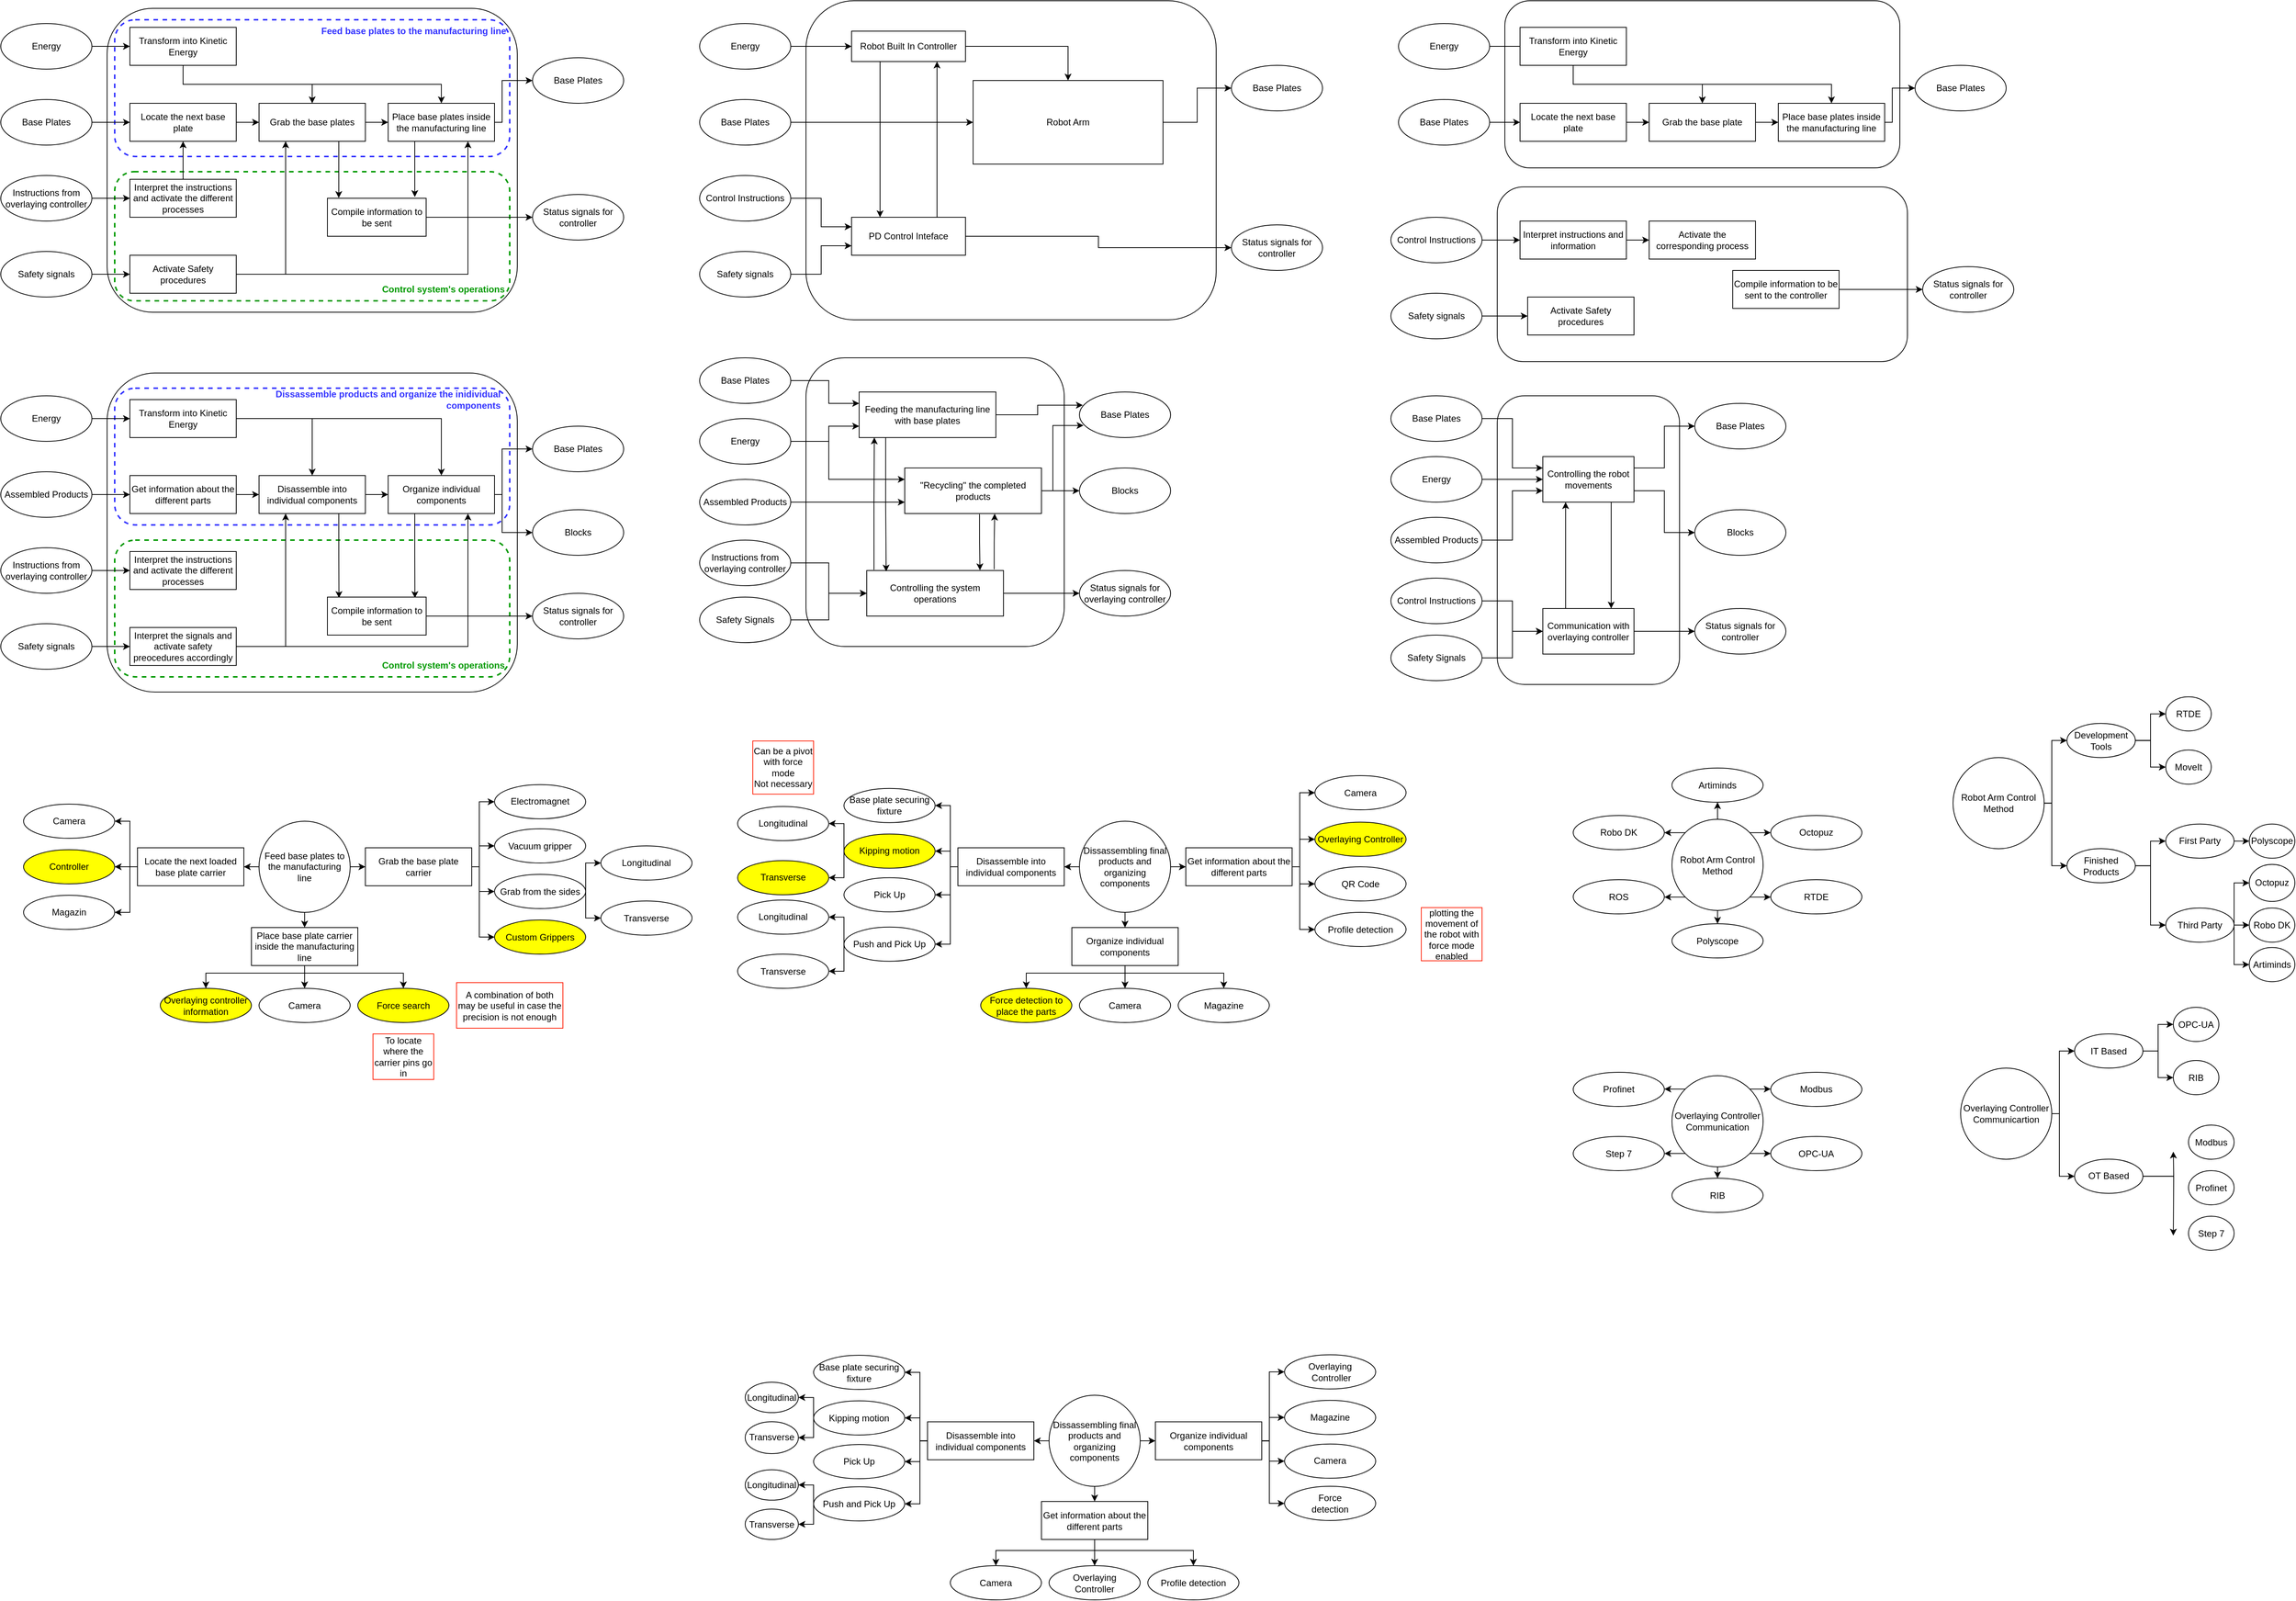 <mxfile version="20.6.2" type="github">
  <diagram id="42cKhq52vNJZRKFAm1b_" name="Seite-1">
    <mxGraphModel dx="1989" dy="916" grid="1" gridSize="10" guides="1" tooltips="1" connect="1" arrows="1" fold="1" page="1" pageScale="1" pageWidth="3300" pageHeight="4681" math="0" shadow="0">
      <root>
        <mxCell id="0" />
        <mxCell id="1" parent="0" />
        <mxCell id="i0lhiT4KbpCjelZSpUZJ-27" value="" style="rounded=1;whiteSpace=wrap;html=1;fillColor=none;" parent="1" vertex="1">
          <mxGeometry x="2030" y="560" width="240" height="380" as="geometry" />
        </mxCell>
        <mxCell id="uiPFYnpJoN78IRm5a176-57" value="" style="rounded=1;whiteSpace=wrap;html=1;fillColor=none;" parent="1" vertex="1">
          <mxGeometry x="200" y="530" width="540" height="420" as="geometry" />
        </mxCell>
        <mxCell id="n7UCwueKNoSF1t-_QFoz-107" value="" style="rounded=1;whiteSpace=wrap;html=1;fillColor=none;dashed=1;strokeWidth=2;strokeColor=#009900;" parent="1" vertex="1">
          <mxGeometry x="210" y="750" width="520" height="180" as="geometry" />
        </mxCell>
        <mxCell id="n7UCwueKNoSF1t-_QFoz-106" value="" style="rounded=1;whiteSpace=wrap;html=1;fillColor=none;dashed=1;strokeWidth=2;strokeColor=#3333FF;" parent="1" vertex="1">
          <mxGeometry x="210" y="550" width="520" height="180" as="geometry" />
        </mxCell>
        <mxCell id="n7UCwueKNoSF1t-_QFoz-103" value="" style="rounded=1;whiteSpace=wrap;html=1;fillColor=none;dashed=1;strokeWidth=2;strokeColor=#009900;" parent="1" vertex="1">
          <mxGeometry x="210" y="265" width="520" height="170" as="geometry" />
        </mxCell>
        <mxCell id="uiPFYnpJoN78IRm5a176-1" value="" style="rounded=1;whiteSpace=wrap;html=1;fillColor=none;" parent="1" vertex="1">
          <mxGeometry x="200" y="50" width="540" height="400" as="geometry" />
        </mxCell>
        <mxCell id="n7UCwueKNoSF1t-_QFoz-102" value="" style="rounded=1;whiteSpace=wrap;html=1;fillColor=none;dashed=1;strokeWidth=2;strokeColor=#3333FF;" parent="1" vertex="1">
          <mxGeometry x="210" y="65" width="520" height="180" as="geometry" />
        </mxCell>
        <mxCell id="1AaqI7CcnLQnfkeEXJZW-124" style="edgeStyle=orthogonalEdgeStyle;rounded=0;orthogonalLoop=1;jettySize=auto;html=1;exitX=1;exitY=0.5;exitDx=0;exitDy=0;entryX=0;entryY=0.5;entryDx=0;entryDy=0;" parent="1" source="uiPFYnpJoN78IRm5a176-3" target="uiPFYnpJoN78IRm5a176-90" edge="1">
          <mxGeometry relative="1" as="geometry" />
        </mxCell>
        <mxCell id="uiPFYnpJoN78IRm5a176-3" value="Energy" style="ellipse;whiteSpace=wrap;html=1;" parent="1" vertex="1">
          <mxGeometry x="60" y="70" width="120" height="60" as="geometry" />
        </mxCell>
        <mxCell id="1AaqI7CcnLQnfkeEXJZW-122" style="edgeStyle=orthogonalEdgeStyle;rounded=0;orthogonalLoop=1;jettySize=auto;html=1;exitX=1;exitY=0.5;exitDx=0;exitDy=0;entryX=0;entryY=0.5;entryDx=0;entryDy=0;" parent="1" source="uiPFYnpJoN78IRm5a176-4" target="1AaqI7CcnLQnfkeEXJZW-121" edge="1">
          <mxGeometry relative="1" as="geometry" />
        </mxCell>
        <mxCell id="uiPFYnpJoN78IRm5a176-4" value="Base Plates" style="ellipse;whiteSpace=wrap;html=1;" parent="1" vertex="1">
          <mxGeometry x="60" y="170" width="120" height="60" as="geometry" />
        </mxCell>
        <mxCell id="1AaqI7CcnLQnfkeEXJZW-123" style="edgeStyle=orthogonalEdgeStyle;rounded=0;orthogonalLoop=1;jettySize=auto;html=1;exitX=1;exitY=0.5;exitDx=0;exitDy=0;entryX=0;entryY=0.5;entryDx=0;entryDy=0;" parent="1" source="uiPFYnpJoN78IRm5a176-6" target="uiPFYnpJoN78IRm5a176-91" edge="1">
          <mxGeometry relative="1" as="geometry" />
        </mxCell>
        <mxCell id="uiPFYnpJoN78IRm5a176-6" value="Instructions from overlaying controller" style="ellipse;whiteSpace=wrap;html=1;" parent="1" vertex="1">
          <mxGeometry x="60" y="270" width="120" height="60" as="geometry" />
        </mxCell>
        <mxCell id="uiPFYnpJoN78IRm5a176-8" value="Base Plates" style="ellipse;whiteSpace=wrap;html=1;" parent="1" vertex="1">
          <mxGeometry x="760" y="115" width="120" height="60" as="geometry" />
        </mxCell>
        <mxCell id="uiPFYnpJoN78IRm5a176-98" style="edgeStyle=orthogonalEdgeStyle;rounded=0;orthogonalLoop=1;jettySize=auto;html=1;exitX=1;exitY=0.5;exitDx=0;exitDy=0;entryX=0;entryY=0.5;entryDx=0;entryDy=0;" parent="1" source="uiPFYnpJoN78IRm5a176-11" target="uiPFYnpJoN78IRm5a176-97" edge="1">
          <mxGeometry relative="1" as="geometry" />
        </mxCell>
        <mxCell id="1AaqI7CcnLQnfkeEXJZW-128" style="edgeStyle=orthogonalEdgeStyle;rounded=0;orthogonalLoop=1;jettySize=auto;html=1;exitX=0.75;exitY=1;exitDx=0;exitDy=0;entryX=0.115;entryY=-0.007;entryDx=0;entryDy=0;entryPerimeter=0;" parent="1" source="uiPFYnpJoN78IRm5a176-11" target="n7UCwueKNoSF1t-_QFoz-15" edge="1">
          <mxGeometry relative="1" as="geometry" />
        </mxCell>
        <mxCell id="uiPFYnpJoN78IRm5a176-11" value="Grab the base plates" style="rounded=0;whiteSpace=wrap;html=1;" parent="1" vertex="1">
          <mxGeometry x="400" y="175" width="140" height="50" as="geometry" />
        </mxCell>
        <mxCell id="uiPFYnpJoN78IRm5a176-49" style="edgeStyle=orthogonalEdgeStyle;rounded=0;orthogonalLoop=1;jettySize=auto;html=1;exitX=1;exitY=0.5;exitDx=0;exitDy=0;entryX=0;entryY=0.5;entryDx=0;entryDy=0;" parent="1" source="uiPFYnpJoN78IRm5a176-47" target="uiPFYnpJoN78IRm5a176-48" edge="1">
          <mxGeometry relative="1" as="geometry" />
        </mxCell>
        <mxCell id="uiPFYnpJoN78IRm5a176-47" value="Safety signals" style="ellipse;whiteSpace=wrap;html=1;" parent="1" vertex="1">
          <mxGeometry x="60" y="370" width="120" height="60" as="geometry" />
        </mxCell>
        <mxCell id="n7UCwueKNoSF1t-_QFoz-2" style="edgeStyle=orthogonalEdgeStyle;rounded=0;orthogonalLoop=1;jettySize=auto;html=1;exitX=1;exitY=0.5;exitDx=0;exitDy=0;entryX=0.75;entryY=1;entryDx=0;entryDy=0;" parent="1" source="uiPFYnpJoN78IRm5a176-48" target="uiPFYnpJoN78IRm5a176-97" edge="1">
          <mxGeometry relative="1" as="geometry" />
        </mxCell>
        <mxCell id="1AaqI7CcnLQnfkeEXJZW-132" style="edgeStyle=orthogonalEdgeStyle;rounded=0;orthogonalLoop=1;jettySize=auto;html=1;exitX=1;exitY=0.5;exitDx=0;exitDy=0;entryX=0.25;entryY=1;entryDx=0;entryDy=0;" parent="1" source="uiPFYnpJoN78IRm5a176-48" target="uiPFYnpJoN78IRm5a176-11" edge="1">
          <mxGeometry relative="1" as="geometry" />
        </mxCell>
        <mxCell id="uiPFYnpJoN78IRm5a176-48" value="Activate Safety procedures" style="rounded=0;whiteSpace=wrap;html=1;" parent="1" vertex="1">
          <mxGeometry x="230" y="375" width="140" height="50" as="geometry" />
        </mxCell>
        <mxCell id="uiPFYnpJoN78IRm5a176-58" style="edgeStyle=orthogonalEdgeStyle;rounded=0;orthogonalLoop=1;jettySize=auto;html=1;exitX=1;exitY=0.5;exitDx=0;exitDy=0;entryX=0;entryY=0.5;entryDx=0;entryDy=0;" parent="1" source="uiPFYnpJoN78IRm5a176-59" target="uiPFYnpJoN78IRm5a176-69" edge="1">
          <mxGeometry relative="1" as="geometry" />
        </mxCell>
        <mxCell id="uiPFYnpJoN78IRm5a176-59" value="Energy" style="ellipse;whiteSpace=wrap;html=1;" parent="1" vertex="1">
          <mxGeometry x="60" y="560" width="120" height="60" as="geometry" />
        </mxCell>
        <mxCell id="1AaqI7CcnLQnfkeEXJZW-134" style="edgeStyle=orthogonalEdgeStyle;rounded=0;orthogonalLoop=1;jettySize=auto;html=1;exitX=1;exitY=0.5;exitDx=0;exitDy=0;entryX=0;entryY=0.5;entryDx=0;entryDy=0;" parent="1" source="uiPFYnpJoN78IRm5a176-63" target="1AaqI7CcnLQnfkeEXJZW-133" edge="1">
          <mxGeometry relative="1" as="geometry" />
        </mxCell>
        <mxCell id="uiPFYnpJoN78IRm5a176-63" value="Assembled Products" style="ellipse;whiteSpace=wrap;html=1;" parent="1" vertex="1">
          <mxGeometry x="60" y="660" width="120" height="60" as="geometry" />
        </mxCell>
        <mxCell id="uiPFYnpJoN78IRm5a176-64" style="edgeStyle=orthogonalEdgeStyle;rounded=0;orthogonalLoop=1;jettySize=auto;html=1;exitX=1;exitY=0.5;exitDx=0;exitDy=0;entryX=0;entryY=0.5;entryDx=0;entryDy=0;" parent="1" source="uiPFYnpJoN78IRm5a176-65" target="uiPFYnpJoN78IRm5a176-75" edge="1">
          <mxGeometry relative="1" as="geometry" />
        </mxCell>
        <mxCell id="uiPFYnpJoN78IRm5a176-65" value="Instructions from overlaying controller" style="ellipse;whiteSpace=wrap;html=1;" parent="1" vertex="1">
          <mxGeometry x="60" y="760" width="120" height="60" as="geometry" />
        </mxCell>
        <mxCell id="uiPFYnpJoN78IRm5a176-66" value="Base Plates" style="ellipse;whiteSpace=wrap;html=1;" parent="1" vertex="1">
          <mxGeometry x="760" y="600" width="120" height="60" as="geometry" />
        </mxCell>
        <mxCell id="uiPFYnpJoN78IRm5a176-67" value="Blocks" style="ellipse;whiteSpace=wrap;html=1;" parent="1" vertex="1">
          <mxGeometry x="760" y="710" width="120" height="60" as="geometry" />
        </mxCell>
        <mxCell id="uiPFYnpJoN78IRm5a176-88" style="edgeStyle=orthogonalEdgeStyle;rounded=0;orthogonalLoop=1;jettySize=auto;html=1;exitX=1;exitY=0.5;exitDx=0;exitDy=0;entryX=0.5;entryY=0;entryDx=0;entryDy=0;" parent="1" source="uiPFYnpJoN78IRm5a176-69" target="uiPFYnpJoN78IRm5a176-80" edge="1">
          <mxGeometry relative="1" as="geometry" />
        </mxCell>
        <mxCell id="uiPFYnpJoN78IRm5a176-89" style="edgeStyle=orthogonalEdgeStyle;rounded=0;orthogonalLoop=1;jettySize=auto;html=1;exitX=1;exitY=0.5;exitDx=0;exitDy=0;entryX=0.5;entryY=0;entryDx=0;entryDy=0;" parent="1" source="uiPFYnpJoN78IRm5a176-69" target="uiPFYnpJoN78IRm5a176-78" edge="1">
          <mxGeometry relative="1" as="geometry" />
        </mxCell>
        <mxCell id="uiPFYnpJoN78IRm5a176-69" value="Transform into Kinetic Energy" style="rounded=0;whiteSpace=wrap;html=1;" parent="1" vertex="1">
          <mxGeometry x="230" y="565" width="140" height="50" as="geometry" />
        </mxCell>
        <mxCell id="uiPFYnpJoN78IRm5a176-75" value="Interpret the instructions and activate the different processes" style="rounded=0;whiteSpace=wrap;html=1;" parent="1" vertex="1">
          <mxGeometry x="230" y="765" width="140" height="50" as="geometry" />
        </mxCell>
        <mxCell id="uiPFYnpJoN78IRm5a176-94" style="edgeStyle=orthogonalEdgeStyle;rounded=0;orthogonalLoop=1;jettySize=auto;html=1;exitX=1;exitY=0.5;exitDx=0;exitDy=0;entryX=0;entryY=0.5;entryDx=0;entryDy=0;" parent="1" source="uiPFYnpJoN78IRm5a176-78" target="uiPFYnpJoN78IRm5a176-66" edge="1">
          <mxGeometry relative="1" as="geometry">
            <Array as="points">
              <mxPoint x="720" y="690" />
              <mxPoint x="720" y="630" />
            </Array>
          </mxGeometry>
        </mxCell>
        <mxCell id="uiPFYnpJoN78IRm5a176-95" style="edgeStyle=orthogonalEdgeStyle;rounded=0;orthogonalLoop=1;jettySize=auto;html=1;exitX=1;exitY=0.5;exitDx=0;exitDy=0;entryX=0;entryY=0.5;entryDx=0;entryDy=0;" parent="1" source="uiPFYnpJoN78IRm5a176-78" target="uiPFYnpJoN78IRm5a176-67" edge="1">
          <mxGeometry relative="1" as="geometry">
            <Array as="points">
              <mxPoint x="720" y="690" />
              <mxPoint x="720" y="740" />
            </Array>
          </mxGeometry>
        </mxCell>
        <mxCell id="1AaqI7CcnLQnfkeEXJZW-139" style="edgeStyle=orthogonalEdgeStyle;rounded=0;orthogonalLoop=1;jettySize=auto;html=1;exitX=0.25;exitY=1;exitDx=0;exitDy=0;entryX=0.886;entryY=0.024;entryDx=0;entryDy=0;entryPerimeter=0;" parent="1" source="uiPFYnpJoN78IRm5a176-78" target="n7UCwueKNoSF1t-_QFoz-10" edge="1">
          <mxGeometry relative="1" as="geometry" />
        </mxCell>
        <mxCell id="uiPFYnpJoN78IRm5a176-78" value="Organize individual components" style="rounded=0;whiteSpace=wrap;html=1;" parent="1" vertex="1">
          <mxGeometry x="570" y="665" width="140" height="50" as="geometry" />
        </mxCell>
        <mxCell id="uiPFYnpJoN78IRm5a176-79" style="edgeStyle=orthogonalEdgeStyle;rounded=0;orthogonalLoop=1;jettySize=auto;html=1;exitX=1;exitY=0.5;exitDx=0;exitDy=0;entryX=0;entryY=0.5;entryDx=0;entryDy=0;" parent="1" source="uiPFYnpJoN78IRm5a176-80" target="uiPFYnpJoN78IRm5a176-78" edge="1">
          <mxGeometry relative="1" as="geometry" />
        </mxCell>
        <mxCell id="1AaqI7CcnLQnfkeEXJZW-138" style="edgeStyle=orthogonalEdgeStyle;rounded=0;orthogonalLoop=1;jettySize=auto;html=1;exitX=0.75;exitY=1;exitDx=0;exitDy=0;entryX=0.117;entryY=0.024;entryDx=0;entryDy=0;entryPerimeter=0;" parent="1" source="uiPFYnpJoN78IRm5a176-80" target="n7UCwueKNoSF1t-_QFoz-10" edge="1">
          <mxGeometry relative="1" as="geometry" />
        </mxCell>
        <mxCell id="uiPFYnpJoN78IRm5a176-80" value="Disassemble into individual components" style="rounded=0;whiteSpace=wrap;html=1;" parent="1" vertex="1">
          <mxGeometry x="400" y="665" width="140" height="50" as="geometry" />
        </mxCell>
        <mxCell id="uiPFYnpJoN78IRm5a176-81" style="edgeStyle=orthogonalEdgeStyle;rounded=0;orthogonalLoop=1;jettySize=auto;html=1;exitX=1;exitY=0.5;exitDx=0;exitDy=0;entryX=0;entryY=0.5;entryDx=0;entryDy=0;" parent="1" source="uiPFYnpJoN78IRm5a176-82" target="uiPFYnpJoN78IRm5a176-86" edge="1">
          <mxGeometry relative="1" as="geometry" />
        </mxCell>
        <mxCell id="uiPFYnpJoN78IRm5a176-82" value="Safety signals" style="ellipse;whiteSpace=wrap;html=1;" parent="1" vertex="1">
          <mxGeometry x="60" y="860" width="120" height="60" as="geometry" />
        </mxCell>
        <mxCell id="uiPFYnpJoN78IRm5a176-84" style="edgeStyle=orthogonalEdgeStyle;rounded=0;orthogonalLoop=1;jettySize=auto;html=1;exitX=1;exitY=0.5;exitDx=0;exitDy=0;entryX=0.75;entryY=1;entryDx=0;entryDy=0;" parent="1" source="uiPFYnpJoN78IRm5a176-86" target="uiPFYnpJoN78IRm5a176-78" edge="1">
          <mxGeometry relative="1" as="geometry" />
        </mxCell>
        <mxCell id="1AaqI7CcnLQnfkeEXJZW-137" style="edgeStyle=orthogonalEdgeStyle;rounded=0;orthogonalLoop=1;jettySize=auto;html=1;exitX=1;exitY=0.5;exitDx=0;exitDy=0;entryX=0.25;entryY=1;entryDx=0;entryDy=0;" parent="1" source="uiPFYnpJoN78IRm5a176-86" target="uiPFYnpJoN78IRm5a176-80" edge="1">
          <mxGeometry relative="1" as="geometry" />
        </mxCell>
        <mxCell id="uiPFYnpJoN78IRm5a176-86" value="Interpret the signals and activate safety preocedures accordingly" style="rounded=0;whiteSpace=wrap;html=1;" parent="1" vertex="1">
          <mxGeometry x="230" y="865" width="140" height="50" as="geometry" />
        </mxCell>
        <mxCell id="uiPFYnpJoN78IRm5a176-93" style="edgeStyle=orthogonalEdgeStyle;rounded=0;orthogonalLoop=1;jettySize=auto;html=1;exitX=0.5;exitY=1;exitDx=0;exitDy=0;entryX=0.5;entryY=0;entryDx=0;entryDy=0;" parent="1" source="uiPFYnpJoN78IRm5a176-90" target="uiPFYnpJoN78IRm5a176-11" edge="1">
          <mxGeometry relative="1" as="geometry" />
        </mxCell>
        <mxCell id="uiPFYnpJoN78IRm5a176-100" style="edgeStyle=orthogonalEdgeStyle;rounded=0;orthogonalLoop=1;jettySize=auto;html=1;exitX=0.5;exitY=1;exitDx=0;exitDy=0;entryX=0.5;entryY=0;entryDx=0;entryDy=0;" parent="1" source="uiPFYnpJoN78IRm5a176-90" target="uiPFYnpJoN78IRm5a176-97" edge="1">
          <mxGeometry relative="1" as="geometry" />
        </mxCell>
        <mxCell id="uiPFYnpJoN78IRm5a176-90" value="Transform into Kinetic Energy" style="rounded=0;whiteSpace=wrap;html=1;" parent="1" vertex="1">
          <mxGeometry x="230" y="75" width="140" height="50" as="geometry" />
        </mxCell>
        <mxCell id="1AaqI7CcnLQnfkeEXJZW-126" style="edgeStyle=orthogonalEdgeStyle;rounded=0;orthogonalLoop=1;jettySize=auto;html=1;exitX=0.5;exitY=0;exitDx=0;exitDy=0;entryX=0.5;entryY=1;entryDx=0;entryDy=0;" parent="1" source="uiPFYnpJoN78IRm5a176-91" target="1AaqI7CcnLQnfkeEXJZW-121" edge="1">
          <mxGeometry relative="1" as="geometry" />
        </mxCell>
        <mxCell id="uiPFYnpJoN78IRm5a176-91" value="Interpret the instructions and activate the different processes" style="rounded=0;whiteSpace=wrap;html=1;" parent="1" vertex="1">
          <mxGeometry x="230" y="275" width="140" height="50" as="geometry" />
        </mxCell>
        <mxCell id="uiPFYnpJoN78IRm5a176-101" style="edgeStyle=orthogonalEdgeStyle;rounded=0;orthogonalLoop=1;jettySize=auto;html=1;exitX=1;exitY=0.5;exitDx=0;exitDy=0;entryX=0;entryY=0.5;entryDx=0;entryDy=0;" parent="1" source="uiPFYnpJoN78IRm5a176-97" target="uiPFYnpJoN78IRm5a176-8" edge="1">
          <mxGeometry relative="1" as="geometry">
            <Array as="points">
              <mxPoint x="720" y="200" />
              <mxPoint x="720" y="145" />
            </Array>
          </mxGeometry>
        </mxCell>
        <mxCell id="1AaqI7CcnLQnfkeEXJZW-129" style="edgeStyle=orthogonalEdgeStyle;rounded=0;orthogonalLoop=1;jettySize=auto;html=1;exitX=0.25;exitY=1;exitDx=0;exitDy=0;entryX=0.885;entryY=-0.033;entryDx=0;entryDy=0;entryPerimeter=0;" parent="1" source="uiPFYnpJoN78IRm5a176-97" target="n7UCwueKNoSF1t-_QFoz-15" edge="1">
          <mxGeometry relative="1" as="geometry" />
        </mxCell>
        <mxCell id="uiPFYnpJoN78IRm5a176-97" value="Place base plates inside the manufacturing line" style="rounded=0;whiteSpace=wrap;html=1;" parent="1" vertex="1">
          <mxGeometry x="570" y="175" width="140" height="50" as="geometry" />
        </mxCell>
        <mxCell id="n7UCwueKNoSF1t-_QFoz-1" value="Status signals for controller" style="ellipse;whiteSpace=wrap;html=1;" parent="1" vertex="1">
          <mxGeometry x="760" y="295" width="120" height="60" as="geometry" />
        </mxCell>
        <mxCell id="n7UCwueKNoSF1t-_QFoz-7" value="Status signals for controller" style="ellipse;whiteSpace=wrap;html=1;" parent="1" vertex="1">
          <mxGeometry x="760" y="820" width="120" height="60" as="geometry" />
        </mxCell>
        <mxCell id="n7UCwueKNoSF1t-_QFoz-11" style="edgeStyle=orthogonalEdgeStyle;rounded=0;orthogonalLoop=1;jettySize=auto;html=1;exitX=1;exitY=0.5;exitDx=0;exitDy=0;entryX=0;entryY=0.5;entryDx=0;entryDy=0;" parent="1" source="n7UCwueKNoSF1t-_QFoz-10" target="n7UCwueKNoSF1t-_QFoz-7" edge="1">
          <mxGeometry relative="1" as="geometry" />
        </mxCell>
        <mxCell id="n7UCwueKNoSF1t-_QFoz-10" value="Compile information to be sent" style="rounded=0;whiteSpace=wrap;html=1;" parent="1" vertex="1">
          <mxGeometry x="490" y="825" width="130" height="50" as="geometry" />
        </mxCell>
        <mxCell id="n7UCwueKNoSF1t-_QFoz-16" style="edgeStyle=orthogonalEdgeStyle;rounded=0;orthogonalLoop=1;jettySize=auto;html=1;exitX=1;exitY=0.5;exitDx=0;exitDy=0;entryX=0;entryY=0.5;entryDx=0;entryDy=0;" parent="1" source="n7UCwueKNoSF1t-_QFoz-15" target="n7UCwueKNoSF1t-_QFoz-1" edge="1">
          <mxGeometry relative="1" as="geometry" />
        </mxCell>
        <mxCell id="n7UCwueKNoSF1t-_QFoz-15" value="Compile information to be sent" style="rounded=0;whiteSpace=wrap;html=1;" parent="1" vertex="1">
          <mxGeometry x="490" y="300" width="130" height="50" as="geometry" />
        </mxCell>
        <mxCell id="n7UCwueKNoSF1t-_QFoz-19" value="" style="rounded=1;whiteSpace=wrap;html=1;" parent="1" vertex="1">
          <mxGeometry x="1120" y="40" width="540" height="420" as="geometry" />
        </mxCell>
        <mxCell id="n7UCwueKNoSF1t-_QFoz-64" style="edgeStyle=orthogonalEdgeStyle;rounded=0;orthogonalLoop=1;jettySize=auto;html=1;exitX=1;exitY=0.5;exitDx=0;exitDy=0;entryX=0;entryY=0.5;entryDx=0;entryDy=0;" parent="1" source="n7UCwueKNoSF1t-_QFoz-21" target="n7UCwueKNoSF1t-_QFoz-63" edge="1">
          <mxGeometry relative="1" as="geometry" />
        </mxCell>
        <mxCell id="n7UCwueKNoSF1t-_QFoz-21" value="Energy" style="ellipse;whiteSpace=wrap;html=1;" parent="1" vertex="1">
          <mxGeometry x="980" y="70" width="120" height="60" as="geometry" />
        </mxCell>
        <mxCell id="n7UCwueKNoSF1t-_QFoz-65" style="edgeStyle=orthogonalEdgeStyle;rounded=0;orthogonalLoop=1;jettySize=auto;html=1;exitX=1;exitY=0.5;exitDx=0;exitDy=0;entryX=0;entryY=0.5;entryDx=0;entryDy=0;" parent="1" source="n7UCwueKNoSF1t-_QFoz-23" target="n7UCwueKNoSF1t-_QFoz-60" edge="1">
          <mxGeometry relative="1" as="geometry" />
        </mxCell>
        <mxCell id="n7UCwueKNoSF1t-_QFoz-23" value="Base Plates" style="ellipse;whiteSpace=wrap;html=1;" parent="1" vertex="1">
          <mxGeometry x="980" y="170" width="120" height="60" as="geometry" />
        </mxCell>
        <mxCell id="n7UCwueKNoSF1t-_QFoz-48" style="edgeStyle=orthogonalEdgeStyle;rounded=0;orthogonalLoop=1;jettySize=auto;html=1;exitX=1;exitY=0.5;exitDx=0;exitDy=0;entryX=0;entryY=0.25;entryDx=0;entryDy=0;" parent="1" source="n7UCwueKNoSF1t-_QFoz-25" target="n7UCwueKNoSF1t-_QFoz-47" edge="1">
          <mxGeometry relative="1" as="geometry" />
        </mxCell>
        <mxCell id="n7UCwueKNoSF1t-_QFoz-25" value="Control Instructions" style="ellipse;whiteSpace=wrap;html=1;" parent="1" vertex="1">
          <mxGeometry x="980" y="270" width="120" height="60" as="geometry" />
        </mxCell>
        <mxCell id="n7UCwueKNoSF1t-_QFoz-26" value="Base Plates" style="ellipse;whiteSpace=wrap;html=1;" parent="1" vertex="1">
          <mxGeometry x="1680" y="125" width="120" height="60" as="geometry" />
        </mxCell>
        <mxCell id="n7UCwueKNoSF1t-_QFoz-49" style="edgeStyle=orthogonalEdgeStyle;rounded=0;orthogonalLoop=1;jettySize=auto;html=1;exitX=1;exitY=0.5;exitDx=0;exitDy=0;entryX=0;entryY=0.75;entryDx=0;entryDy=0;" parent="1" source="n7UCwueKNoSF1t-_QFoz-31" target="n7UCwueKNoSF1t-_QFoz-47" edge="1">
          <mxGeometry relative="1" as="geometry" />
        </mxCell>
        <mxCell id="n7UCwueKNoSF1t-_QFoz-31" value="Safety signals" style="ellipse;whiteSpace=wrap;html=1;" parent="1" vertex="1">
          <mxGeometry x="980" y="370" width="120" height="60" as="geometry" />
        </mxCell>
        <mxCell id="n7UCwueKNoSF1t-_QFoz-44" value="Status signals for controller" style="ellipse;whiteSpace=wrap;html=1;" parent="1" vertex="1">
          <mxGeometry x="1680" y="335" width="120" height="60" as="geometry" />
        </mxCell>
        <mxCell id="n7UCwueKNoSF1t-_QFoz-59" style="edgeStyle=orthogonalEdgeStyle;rounded=0;orthogonalLoop=1;jettySize=auto;html=1;exitX=1;exitY=0.5;exitDx=0;exitDy=0;entryX=0;entryY=0.5;entryDx=0;entryDy=0;" parent="1" source="n7UCwueKNoSF1t-_QFoz-47" target="n7UCwueKNoSF1t-_QFoz-44" edge="1">
          <mxGeometry relative="1" as="geometry" />
        </mxCell>
        <mxCell id="n7UCwueKNoSF1t-_QFoz-71" style="edgeStyle=orthogonalEdgeStyle;rounded=0;orthogonalLoop=1;jettySize=auto;html=1;exitX=0.75;exitY=0;exitDx=0;exitDy=0;entryX=0.75;entryY=1;entryDx=0;entryDy=0;" parent="1" source="n7UCwueKNoSF1t-_QFoz-47" target="n7UCwueKNoSF1t-_QFoz-63" edge="1">
          <mxGeometry relative="1" as="geometry" />
        </mxCell>
        <mxCell id="n7UCwueKNoSF1t-_QFoz-47" value="PD Control Inteface" style="rounded=0;whiteSpace=wrap;html=1;" parent="1" vertex="1">
          <mxGeometry x="1180" y="325" width="150" height="50" as="geometry" />
        </mxCell>
        <mxCell id="n7UCwueKNoSF1t-_QFoz-61" style="edgeStyle=orthogonalEdgeStyle;rounded=0;orthogonalLoop=1;jettySize=auto;html=1;exitX=1;exitY=0.5;exitDx=0;exitDy=0;entryX=0;entryY=0.5;entryDx=0;entryDy=0;" parent="1" source="n7UCwueKNoSF1t-_QFoz-60" target="n7UCwueKNoSF1t-_QFoz-26" edge="1">
          <mxGeometry relative="1" as="geometry" />
        </mxCell>
        <mxCell id="n7UCwueKNoSF1t-_QFoz-60" value="Robot Arm" style="rounded=0;whiteSpace=wrap;html=1;" parent="1" vertex="1">
          <mxGeometry x="1340" y="145" width="250" height="110" as="geometry" />
        </mxCell>
        <mxCell id="n7UCwueKNoSF1t-_QFoz-66" style="edgeStyle=orthogonalEdgeStyle;rounded=0;orthogonalLoop=1;jettySize=auto;html=1;exitX=1;exitY=0.5;exitDx=0;exitDy=0;entryX=0.5;entryY=0;entryDx=0;entryDy=0;" parent="1" source="n7UCwueKNoSF1t-_QFoz-63" target="n7UCwueKNoSF1t-_QFoz-60" edge="1">
          <mxGeometry relative="1" as="geometry" />
        </mxCell>
        <mxCell id="n7UCwueKNoSF1t-_QFoz-69" style="edgeStyle=orthogonalEdgeStyle;rounded=0;orthogonalLoop=1;jettySize=auto;html=1;exitX=0.25;exitY=1;exitDx=0;exitDy=0;entryX=0.25;entryY=0;entryDx=0;entryDy=0;" parent="1" source="n7UCwueKNoSF1t-_QFoz-63" target="n7UCwueKNoSF1t-_QFoz-47" edge="1">
          <mxGeometry relative="1" as="geometry" />
        </mxCell>
        <mxCell id="n7UCwueKNoSF1t-_QFoz-63" value="Robot Built In Controller" style="rounded=0;whiteSpace=wrap;html=1;" parent="1" vertex="1">
          <mxGeometry x="1180" y="80" width="150" height="40" as="geometry" />
        </mxCell>
        <mxCell id="n7UCwueKNoSF1t-_QFoz-104" value="Feed base plates to the manufacturing line" style="text;html=1;strokeColor=none;fillColor=none;align=left;verticalAlign=middle;whiteSpace=wrap;rounded=0;dashed=1;strokeWidth=2;fontStyle=1;fontColor=#3333FF;fontSize=12;" parent="1" vertex="1">
          <mxGeometry x="480" y="65" width="250" height="30" as="geometry" />
        </mxCell>
        <mxCell id="n7UCwueKNoSF1t-_QFoz-105" value="Control system&#39;s operations" style="text;html=1;strokeColor=none;fillColor=none;align=left;verticalAlign=middle;whiteSpace=wrap;rounded=0;dashed=1;strokeWidth=2;fontStyle=1;fontColor=#009900;fontSize=12;" parent="1" vertex="1">
          <mxGeometry x="560" y="405" width="170" height="30" as="geometry" />
        </mxCell>
        <mxCell id="n7UCwueKNoSF1t-_QFoz-108" value="Dissassemble products and organize the inidividual components" style="text;html=1;strokeColor=none;fillColor=none;align=right;verticalAlign=middle;whiteSpace=wrap;rounded=0;dashed=1;strokeWidth=2;fontStyle=1;fontColor=#3333FF;fontSize=12;" parent="1" vertex="1">
          <mxGeometry x="410" y="550" width="310" height="30" as="geometry" />
        </mxCell>
        <mxCell id="n7UCwueKNoSF1t-_QFoz-109" value="Control system&#39;s operations" style="text;html=1;strokeColor=none;fillColor=none;align=left;verticalAlign=middle;whiteSpace=wrap;rounded=0;dashed=1;strokeWidth=2;fontStyle=1;fontColor=#009900;fontSize=12;" parent="1" vertex="1">
          <mxGeometry x="560" y="900" width="170" height="30" as="geometry" />
        </mxCell>
        <mxCell id="n7UCwueKNoSF1t-_QFoz-110" value="" style="rounded=1;whiteSpace=wrap;html=1;fillColor=none;" parent="1" vertex="1">
          <mxGeometry x="1120" y="510" width="340" height="380" as="geometry" />
        </mxCell>
        <mxCell id="1AaqI7CcnLQnfkeEXJZW-11" style="edgeStyle=orthogonalEdgeStyle;rounded=0;orthogonalLoop=1;jettySize=auto;html=1;exitX=1;exitY=0.5;exitDx=0;exitDy=0;entryX=0;entryY=0.25;entryDx=0;entryDy=0;" parent="1" source="n7UCwueKNoSF1t-_QFoz-112" target="n7UCwueKNoSF1t-_QFoz-131" edge="1">
          <mxGeometry relative="1" as="geometry">
            <Array as="points">
              <mxPoint x="1150" y="540" />
              <mxPoint x="1150" y="570" />
            </Array>
          </mxGeometry>
        </mxCell>
        <mxCell id="n7UCwueKNoSF1t-_QFoz-112" value="Base Plates" style="ellipse;whiteSpace=wrap;html=1;" parent="1" vertex="1">
          <mxGeometry x="980" y="510" width="120" height="60" as="geometry" />
        </mxCell>
        <mxCell id="1AaqI7CcnLQnfkeEXJZW-9" style="edgeStyle=orthogonalEdgeStyle;rounded=0;orthogonalLoop=1;jettySize=auto;html=1;exitX=1;exitY=0.5;exitDx=0;exitDy=0;entryX=0;entryY=0.75;entryDx=0;entryDy=0;" parent="1" source="n7UCwueKNoSF1t-_QFoz-114" target="n7UCwueKNoSF1t-_QFoz-131" edge="1">
          <mxGeometry relative="1" as="geometry">
            <Array as="points">
              <mxPoint x="1150" y="620" />
              <mxPoint x="1150" y="600" />
            </Array>
          </mxGeometry>
        </mxCell>
        <mxCell id="1AaqI7CcnLQnfkeEXJZW-10" style="edgeStyle=orthogonalEdgeStyle;rounded=0;orthogonalLoop=1;jettySize=auto;html=1;exitX=1;exitY=0.5;exitDx=0;exitDy=0;entryX=0;entryY=0.25;entryDx=0;entryDy=0;" parent="1" source="n7UCwueKNoSF1t-_QFoz-114" target="n7UCwueKNoSF1t-_QFoz-132" edge="1">
          <mxGeometry relative="1" as="geometry">
            <Array as="points">
              <mxPoint x="1150" y="620" />
              <mxPoint x="1150" y="670" />
            </Array>
          </mxGeometry>
        </mxCell>
        <mxCell id="n7UCwueKNoSF1t-_QFoz-114" value="Energy" style="ellipse;whiteSpace=wrap;html=1;" parent="1" vertex="1">
          <mxGeometry x="980" y="590" width="120" height="60" as="geometry" />
        </mxCell>
        <mxCell id="n7UCwueKNoSF1t-_QFoz-136" style="edgeStyle=orthogonalEdgeStyle;rounded=0;orthogonalLoop=1;jettySize=auto;html=1;exitX=1;exitY=0.5;exitDx=0;exitDy=0;entryX=0;entryY=0.5;entryDx=0;entryDy=0;fontSize=12;fontColor=default;" parent="1" source="n7UCwueKNoSF1t-_QFoz-116" target="n7UCwueKNoSF1t-_QFoz-133" edge="1">
          <mxGeometry relative="1" as="geometry" />
        </mxCell>
        <mxCell id="n7UCwueKNoSF1t-_QFoz-116" value="Instructions from overlaying controller" style="ellipse;whiteSpace=wrap;html=1;" parent="1" vertex="1">
          <mxGeometry x="980" y="750" width="120" height="60" as="geometry" />
        </mxCell>
        <mxCell id="n7UCwueKNoSF1t-_QFoz-117" value="Base Plates" style="ellipse;whiteSpace=wrap;html=1;" parent="1" vertex="1">
          <mxGeometry x="1480" y="555" width="120" height="60" as="geometry" />
        </mxCell>
        <mxCell id="n7UCwueKNoSF1t-_QFoz-137" style="edgeStyle=orthogonalEdgeStyle;rounded=0;orthogonalLoop=1;jettySize=auto;html=1;exitX=1;exitY=0.5;exitDx=0;exitDy=0;entryX=0;entryY=0.5;entryDx=0;entryDy=0;fontSize=12;fontColor=default;" parent="1" source="n7UCwueKNoSF1t-_QFoz-119" target="n7UCwueKNoSF1t-_QFoz-133" edge="1">
          <mxGeometry relative="1" as="geometry" />
        </mxCell>
        <mxCell id="n7UCwueKNoSF1t-_QFoz-119" value="Safety Signals" style="ellipse;whiteSpace=wrap;html=1;" parent="1" vertex="1">
          <mxGeometry x="980" y="825" width="120" height="60" as="geometry" />
        </mxCell>
        <mxCell id="n7UCwueKNoSF1t-_QFoz-120" value="Status signals for overlaying controller" style="ellipse;whiteSpace=wrap;html=1;" parent="1" vertex="1">
          <mxGeometry x="1480" y="790" width="120" height="60" as="geometry" />
        </mxCell>
        <mxCell id="n7UCwueKNoSF1t-_QFoz-129" value="Blocks" style="ellipse;whiteSpace=wrap;html=1;" parent="1" vertex="1">
          <mxGeometry x="1480" y="655" width="120" height="60" as="geometry" />
        </mxCell>
        <mxCell id="n7UCwueKNoSF1t-_QFoz-147" style="edgeStyle=orthogonalEdgeStyle;rounded=0;orthogonalLoop=1;jettySize=auto;html=1;exitX=1;exitY=0.5;exitDx=0;exitDy=0;entryX=0;entryY=0.75;entryDx=0;entryDy=0;fontSize=12;fontColor=default;" parent="1" source="n7UCwueKNoSF1t-_QFoz-130" target="n7UCwueKNoSF1t-_QFoz-132" edge="1">
          <mxGeometry relative="1" as="geometry" />
        </mxCell>
        <mxCell id="n7UCwueKNoSF1t-_QFoz-130" value="Assembled Products" style="ellipse;whiteSpace=wrap;html=1;" parent="1" vertex="1">
          <mxGeometry x="980" y="670" width="120" height="60" as="geometry" />
        </mxCell>
        <mxCell id="1AaqI7CcnLQnfkeEXJZW-7" style="edgeStyle=orthogonalEdgeStyle;rounded=0;orthogonalLoop=1;jettySize=auto;html=1;exitX=1;exitY=0.5;exitDx=0;exitDy=0;entryX=0.037;entryY=0.29;entryDx=0;entryDy=0;entryPerimeter=0;" parent="1" source="n7UCwueKNoSF1t-_QFoz-131" target="n7UCwueKNoSF1t-_QFoz-117" edge="1">
          <mxGeometry relative="1" as="geometry" />
        </mxCell>
        <mxCell id="1AaqI7CcnLQnfkeEXJZW-15" style="edgeStyle=orthogonalEdgeStyle;rounded=0;orthogonalLoop=1;jettySize=auto;html=1;exitX=0.194;exitY=0.997;exitDx=0;exitDy=0;entryX=0.142;entryY=0.022;entryDx=0;entryDy=0;entryPerimeter=0;exitPerimeter=0;" parent="1" source="n7UCwueKNoSF1t-_QFoz-131" target="n7UCwueKNoSF1t-_QFoz-133" edge="1">
          <mxGeometry relative="1" as="geometry" />
        </mxCell>
        <mxCell id="n7UCwueKNoSF1t-_QFoz-131" value="Feeding the manufacturing line with base plates" style="rounded=0;whiteSpace=wrap;html=1;strokeColor=#000000;strokeWidth=1;fontSize=12;fontColor=default;fillColor=none;" parent="1" vertex="1">
          <mxGeometry x="1190" y="555" width="180" height="60" as="geometry" />
        </mxCell>
        <mxCell id="1AaqI7CcnLQnfkeEXJZW-12" style="edgeStyle=orthogonalEdgeStyle;rounded=0;orthogonalLoop=1;jettySize=auto;html=1;exitX=1;exitY=0.5;exitDx=0;exitDy=0;entryX=0;entryY=0.5;entryDx=0;entryDy=0;" parent="1" source="n7UCwueKNoSF1t-_QFoz-132" target="n7UCwueKNoSF1t-_QFoz-129" edge="1">
          <mxGeometry relative="1" as="geometry" />
        </mxCell>
        <mxCell id="1AaqI7CcnLQnfkeEXJZW-16" style="edgeStyle=orthogonalEdgeStyle;rounded=0;orthogonalLoop=1;jettySize=auto;html=1;exitX=0.547;exitY=1.013;exitDx=0;exitDy=0;entryX=0.828;entryY=-0.005;entryDx=0;entryDy=0;entryPerimeter=0;exitPerimeter=0;" parent="1" source="n7UCwueKNoSF1t-_QFoz-132" target="n7UCwueKNoSF1t-_QFoz-133" edge="1">
          <mxGeometry relative="1" as="geometry" />
        </mxCell>
        <mxCell id="XreJuHorq-Wm_r-E-YRh-2" style="edgeStyle=orthogonalEdgeStyle;rounded=0;orthogonalLoop=1;jettySize=auto;html=1;exitX=1;exitY=0.5;exitDx=0;exitDy=0;entryX=0.045;entryY=0.735;entryDx=0;entryDy=0;entryPerimeter=0;" parent="1" source="n7UCwueKNoSF1t-_QFoz-132" target="n7UCwueKNoSF1t-_QFoz-117" edge="1">
          <mxGeometry relative="1" as="geometry">
            <Array as="points">
              <mxPoint x="1445" y="685" />
              <mxPoint x="1445" y="599" />
            </Array>
          </mxGeometry>
        </mxCell>
        <mxCell id="n7UCwueKNoSF1t-_QFoz-132" value="&quot;Recycling&quot; the completed products" style="rounded=0;whiteSpace=wrap;html=1;strokeColor=#000000;strokeWidth=1;fontSize=12;fontColor=default;fillColor=none;" parent="1" vertex="1">
          <mxGeometry x="1250" y="655" width="180" height="60" as="geometry" />
        </mxCell>
        <mxCell id="n7UCwueKNoSF1t-_QFoz-138" style="edgeStyle=orthogonalEdgeStyle;rounded=0;orthogonalLoop=1;jettySize=auto;html=1;exitX=1;exitY=0.5;exitDx=0;exitDy=0;entryX=0;entryY=0.5;entryDx=0;entryDy=0;fontSize=12;fontColor=default;" parent="1" source="n7UCwueKNoSF1t-_QFoz-133" target="n7UCwueKNoSF1t-_QFoz-120" edge="1">
          <mxGeometry relative="1" as="geometry" />
        </mxCell>
        <mxCell id="1AaqI7CcnLQnfkeEXJZW-17" style="edgeStyle=orthogonalEdgeStyle;rounded=0;orthogonalLoop=1;jettySize=auto;html=1;exitX=0.053;exitY=-0.014;exitDx=0;exitDy=0;entryX=0.111;entryY=0.997;entryDx=0;entryDy=0;entryPerimeter=0;exitPerimeter=0;" parent="1" source="n7UCwueKNoSF1t-_QFoz-133" target="n7UCwueKNoSF1t-_QFoz-131" edge="1">
          <mxGeometry relative="1" as="geometry" />
        </mxCell>
        <mxCell id="1AaqI7CcnLQnfkeEXJZW-19" style="edgeStyle=orthogonalEdgeStyle;rounded=0;orthogonalLoop=1;jettySize=auto;html=1;exitX=0.932;exitY=-0.024;exitDx=0;exitDy=0;entryX=0.658;entryY=1.003;entryDx=0;entryDy=0;entryPerimeter=0;exitPerimeter=0;" parent="1" source="n7UCwueKNoSF1t-_QFoz-133" target="n7UCwueKNoSF1t-_QFoz-132" edge="1">
          <mxGeometry relative="1" as="geometry" />
        </mxCell>
        <mxCell id="n7UCwueKNoSF1t-_QFoz-133" value="Controlling the system operations" style="rounded=0;whiteSpace=wrap;html=1;strokeColor=#000000;strokeWidth=1;fontSize=12;fontColor=default;fillColor=none;" parent="1" vertex="1">
          <mxGeometry x="1200" y="790" width="180" height="60" as="geometry" />
        </mxCell>
        <mxCell id="1AaqI7CcnLQnfkeEXJZW-20" value="" style="rounded=1;whiteSpace=wrap;html=1;fillColor=none;" parent="1" vertex="1">
          <mxGeometry x="2040" y="40" width="520" height="220" as="geometry" />
        </mxCell>
        <mxCell id="1AaqI7CcnLQnfkeEXJZW-22" style="edgeStyle=orthogonalEdgeStyle;rounded=0;orthogonalLoop=1;jettySize=auto;html=1;exitX=1;exitY=0.5;exitDx=0;exitDy=0;entryX=0;entryY=0.5;entryDx=0;entryDy=0;" parent="1" source="1AaqI7CcnLQnfkeEXJZW-23" edge="1">
          <mxGeometry relative="1" as="geometry">
            <mxPoint x="2090" y="100" as="targetPoint" />
          </mxGeometry>
        </mxCell>
        <mxCell id="1AaqI7CcnLQnfkeEXJZW-23" value="Energy" style="ellipse;whiteSpace=wrap;html=1;" parent="1" vertex="1">
          <mxGeometry x="1900" y="70" width="120" height="60" as="geometry" />
        </mxCell>
        <mxCell id="1AaqI7CcnLQnfkeEXJZW-53" style="edgeStyle=orthogonalEdgeStyle;rounded=0;orthogonalLoop=1;jettySize=auto;html=1;exitX=1;exitY=0.5;exitDx=0;exitDy=0;entryX=0;entryY=0.5;entryDx=0;entryDy=0;" parent="1" source="1AaqI7CcnLQnfkeEXJZW-25" target="1AaqI7CcnLQnfkeEXJZW-52" edge="1">
          <mxGeometry relative="1" as="geometry" />
        </mxCell>
        <mxCell id="1AaqI7CcnLQnfkeEXJZW-25" value="Base Plates" style="ellipse;whiteSpace=wrap;html=1;" parent="1" vertex="1">
          <mxGeometry x="1900" y="170" width="120" height="60" as="geometry" />
        </mxCell>
        <mxCell id="1AaqI7CcnLQnfkeEXJZW-28" value="Base Plates" style="ellipse;whiteSpace=wrap;html=1;" parent="1" vertex="1">
          <mxGeometry x="2580" y="125" width="120" height="60" as="geometry" />
        </mxCell>
        <mxCell id="1AaqI7CcnLQnfkeEXJZW-29" style="edgeStyle=orthogonalEdgeStyle;rounded=0;orthogonalLoop=1;jettySize=auto;html=1;exitX=1;exitY=0.5;exitDx=0;exitDy=0;entryX=0;entryY=0.5;entryDx=0;entryDy=0;" parent="1" source="1AaqI7CcnLQnfkeEXJZW-31" target="1AaqI7CcnLQnfkeEXJZW-45" edge="1">
          <mxGeometry relative="1" as="geometry" />
        </mxCell>
        <mxCell id="1AaqI7CcnLQnfkeEXJZW-31" value="Grab the base plate" style="rounded=0;whiteSpace=wrap;html=1;" parent="1" vertex="1">
          <mxGeometry x="2230" y="175" width="140" height="50" as="geometry" />
        </mxCell>
        <mxCell id="1AaqI7CcnLQnfkeEXJZW-37" style="edgeStyle=orthogonalEdgeStyle;rounded=0;orthogonalLoop=1;jettySize=auto;html=1;exitX=0.5;exitY=1;exitDx=0;exitDy=0;entryX=0.5;entryY=0;entryDx=0;entryDy=0;" parent="1" source="1AaqI7CcnLQnfkeEXJZW-39" target="1AaqI7CcnLQnfkeEXJZW-31" edge="1">
          <mxGeometry relative="1" as="geometry" />
        </mxCell>
        <mxCell id="1AaqI7CcnLQnfkeEXJZW-38" style="edgeStyle=orthogonalEdgeStyle;rounded=0;orthogonalLoop=1;jettySize=auto;html=1;exitX=0.5;exitY=1;exitDx=0;exitDy=0;entryX=0.5;entryY=0;entryDx=0;entryDy=0;" parent="1" source="1AaqI7CcnLQnfkeEXJZW-39" target="1AaqI7CcnLQnfkeEXJZW-45" edge="1">
          <mxGeometry relative="1" as="geometry" />
        </mxCell>
        <mxCell id="1AaqI7CcnLQnfkeEXJZW-39" value="Transform into Kinetic Energy" style="rounded=0;whiteSpace=wrap;html=1;" parent="1" vertex="1">
          <mxGeometry x="2060" y="75" width="140" height="50" as="geometry" />
        </mxCell>
        <mxCell id="1AaqI7CcnLQnfkeEXJZW-43" style="edgeStyle=orthogonalEdgeStyle;rounded=0;orthogonalLoop=1;jettySize=auto;html=1;exitX=1;exitY=0.5;exitDx=0;exitDy=0;entryX=0;entryY=0.5;entryDx=0;entryDy=0;" parent="1" source="1AaqI7CcnLQnfkeEXJZW-45" target="1AaqI7CcnLQnfkeEXJZW-28" edge="1">
          <mxGeometry relative="1" as="geometry">
            <Array as="points">
              <mxPoint x="2550" y="200" />
              <mxPoint x="2550" y="155" />
            </Array>
          </mxGeometry>
        </mxCell>
        <mxCell id="1AaqI7CcnLQnfkeEXJZW-45" value="Place base plates inside the manufacturing line" style="rounded=0;whiteSpace=wrap;html=1;" parent="1" vertex="1">
          <mxGeometry x="2400" y="175" width="140" height="50" as="geometry" />
        </mxCell>
        <mxCell id="1AaqI7CcnLQnfkeEXJZW-54" style="edgeStyle=orthogonalEdgeStyle;rounded=0;orthogonalLoop=1;jettySize=auto;html=1;exitX=1;exitY=0.5;exitDx=0;exitDy=0;entryX=0;entryY=0.5;entryDx=0;entryDy=0;" parent="1" source="1AaqI7CcnLQnfkeEXJZW-52" target="1AaqI7CcnLQnfkeEXJZW-31" edge="1">
          <mxGeometry relative="1" as="geometry" />
        </mxCell>
        <mxCell id="1AaqI7CcnLQnfkeEXJZW-52" value="Locate the next base plate" style="rounded=0;whiteSpace=wrap;html=1;" parent="1" vertex="1">
          <mxGeometry x="2060" y="175" width="140" height="50" as="geometry" />
        </mxCell>
        <mxCell id="1AaqI7CcnLQnfkeEXJZW-56" value="" style="rounded=1;whiteSpace=wrap;html=1;fillColor=none;" parent="1" vertex="1">
          <mxGeometry x="2030" y="285" width="540" height="230" as="geometry" />
        </mxCell>
        <mxCell id="1AaqI7CcnLQnfkeEXJZW-119" style="edgeStyle=orthogonalEdgeStyle;rounded=0;orthogonalLoop=1;jettySize=auto;html=1;exitX=1;exitY=0.5;exitDx=0;exitDy=0;entryX=0;entryY=0.5;entryDx=0;entryDy=0;" parent="1" source="1AaqI7CcnLQnfkeEXJZW-62" target="1AaqI7CcnLQnfkeEXJZW-77" edge="1">
          <mxGeometry relative="1" as="geometry" />
        </mxCell>
        <mxCell id="1AaqI7CcnLQnfkeEXJZW-62" value="Control Instructions" style="ellipse;whiteSpace=wrap;html=1;" parent="1" vertex="1">
          <mxGeometry x="1890" y="325" width="120" height="60" as="geometry" />
        </mxCell>
        <mxCell id="1AaqI7CcnLQnfkeEXJZW-67" style="edgeStyle=orthogonalEdgeStyle;rounded=0;orthogonalLoop=1;jettySize=auto;html=1;exitX=1;exitY=0.5;exitDx=0;exitDy=0;entryX=0;entryY=0.5;entryDx=0;entryDy=0;" parent="1" source="1AaqI7CcnLQnfkeEXJZW-68" target="1AaqI7CcnLQnfkeEXJZW-71" edge="1">
          <mxGeometry relative="1" as="geometry" />
        </mxCell>
        <mxCell id="1AaqI7CcnLQnfkeEXJZW-68" value="Safety signals" style="ellipse;whiteSpace=wrap;html=1;" parent="1" vertex="1">
          <mxGeometry x="1890" y="425" width="120" height="60" as="geometry" />
        </mxCell>
        <mxCell id="1AaqI7CcnLQnfkeEXJZW-71" value="Activate Safety procedures" style="rounded=0;whiteSpace=wrap;html=1;" parent="1" vertex="1">
          <mxGeometry x="2070" y="430" width="140" height="50" as="geometry" />
        </mxCell>
        <mxCell id="1AaqI7CcnLQnfkeEXJZW-120" style="edgeStyle=orthogonalEdgeStyle;rounded=0;orthogonalLoop=1;jettySize=auto;html=1;exitX=1;exitY=0.5;exitDx=0;exitDy=0;entryX=0;entryY=0.5;entryDx=0;entryDy=0;" parent="1" source="1AaqI7CcnLQnfkeEXJZW-77" target="1AaqI7CcnLQnfkeEXJZW-118" edge="1">
          <mxGeometry relative="1" as="geometry" />
        </mxCell>
        <mxCell id="1AaqI7CcnLQnfkeEXJZW-77" value="Interpret instructions and information" style="rounded=0;whiteSpace=wrap;html=1;" parent="1" vertex="1">
          <mxGeometry x="2060" y="330" width="140" height="50" as="geometry" />
        </mxCell>
        <mxCell id="1AaqI7CcnLQnfkeEXJZW-81" value="Status signals for controller" style="ellipse;whiteSpace=wrap;html=1;" parent="1" vertex="1">
          <mxGeometry x="2590" y="390" width="120" height="60" as="geometry" />
        </mxCell>
        <mxCell id="1AaqI7CcnLQnfkeEXJZW-82" style="edgeStyle=orthogonalEdgeStyle;rounded=0;orthogonalLoop=1;jettySize=auto;html=1;exitX=1;exitY=0.5;exitDx=0;exitDy=0;entryX=0;entryY=0.5;entryDx=0;entryDy=0;" parent="1" source="1AaqI7CcnLQnfkeEXJZW-83" target="1AaqI7CcnLQnfkeEXJZW-81" edge="1">
          <mxGeometry relative="1" as="geometry" />
        </mxCell>
        <mxCell id="1AaqI7CcnLQnfkeEXJZW-83" value="Compile information to be sent to the controller" style="rounded=0;whiteSpace=wrap;html=1;" parent="1" vertex="1">
          <mxGeometry x="2340" y="395" width="140" height="50" as="geometry" />
        </mxCell>
        <mxCell id="1AaqI7CcnLQnfkeEXJZW-118" value="Activate the corresponding process" style="rounded=0;whiteSpace=wrap;html=1;" parent="1" vertex="1">
          <mxGeometry x="2230" y="330" width="140" height="50" as="geometry" />
        </mxCell>
        <mxCell id="1AaqI7CcnLQnfkeEXJZW-125" style="edgeStyle=orthogonalEdgeStyle;rounded=0;orthogonalLoop=1;jettySize=auto;html=1;exitX=1;exitY=0.5;exitDx=0;exitDy=0;entryX=0;entryY=0.5;entryDx=0;entryDy=0;" parent="1" source="1AaqI7CcnLQnfkeEXJZW-121" target="uiPFYnpJoN78IRm5a176-11" edge="1">
          <mxGeometry relative="1" as="geometry" />
        </mxCell>
        <mxCell id="1AaqI7CcnLQnfkeEXJZW-121" value="Locate the next base plate" style="rounded=0;whiteSpace=wrap;html=1;" parent="1" vertex="1">
          <mxGeometry x="230" y="175" width="140" height="50" as="geometry" />
        </mxCell>
        <mxCell id="1AaqI7CcnLQnfkeEXJZW-135" style="edgeStyle=orthogonalEdgeStyle;rounded=0;orthogonalLoop=1;jettySize=auto;html=1;exitX=1;exitY=0.5;exitDx=0;exitDy=0;entryX=0;entryY=0.5;entryDx=0;entryDy=0;" parent="1" source="1AaqI7CcnLQnfkeEXJZW-133" target="uiPFYnpJoN78IRm5a176-80" edge="1">
          <mxGeometry relative="1" as="geometry" />
        </mxCell>
        <mxCell id="1AaqI7CcnLQnfkeEXJZW-133" value="Get information about the different parts" style="rounded=0;whiteSpace=wrap;html=1;" parent="1" vertex="1">
          <mxGeometry x="230" y="665" width="140" height="50" as="geometry" />
        </mxCell>
        <mxCell id="i0lhiT4KbpCjelZSpUZJ-87" style="edgeStyle=orthogonalEdgeStyle;rounded=0;orthogonalLoop=1;jettySize=auto;html=1;exitX=1;exitY=0.5;exitDx=0;exitDy=0;entryX=0;entryY=0.25;entryDx=0;entryDy=0;" parent="1" source="i0lhiT4KbpCjelZSpUZJ-29" target="i0lhiT4KbpCjelZSpUZJ-81" edge="1">
          <mxGeometry relative="1" as="geometry" />
        </mxCell>
        <mxCell id="i0lhiT4KbpCjelZSpUZJ-29" value="Base Plates" style="ellipse;whiteSpace=wrap;html=1;" parent="1" vertex="1">
          <mxGeometry x="1890" y="560" width="120" height="60" as="geometry" />
        </mxCell>
        <mxCell id="i0lhiT4KbpCjelZSpUZJ-88" style="edgeStyle=orthogonalEdgeStyle;rounded=0;orthogonalLoop=1;jettySize=auto;html=1;exitX=1;exitY=0.5;exitDx=0;exitDy=0;entryX=0;entryY=0.5;entryDx=0;entryDy=0;" parent="1" source="i0lhiT4KbpCjelZSpUZJ-32" target="i0lhiT4KbpCjelZSpUZJ-81" edge="1">
          <mxGeometry relative="1" as="geometry" />
        </mxCell>
        <mxCell id="i0lhiT4KbpCjelZSpUZJ-32" value="Energy" style="ellipse;whiteSpace=wrap;html=1;" parent="1" vertex="1">
          <mxGeometry x="1890" y="640" width="120" height="60" as="geometry" />
        </mxCell>
        <mxCell id="i0lhiT4KbpCjelZSpUZJ-82" style="edgeStyle=orthogonalEdgeStyle;rounded=0;orthogonalLoop=1;jettySize=auto;html=1;exitX=1;exitY=0.5;exitDx=0;exitDy=0;entryX=0;entryY=0.5;entryDx=0;entryDy=0;" parent="1" source="i0lhiT4KbpCjelZSpUZJ-34" target="i0lhiT4KbpCjelZSpUZJ-53" edge="1">
          <mxGeometry relative="1" as="geometry">
            <Array as="points">
              <mxPoint x="2050" y="830" />
              <mxPoint x="2050" y="870" />
            </Array>
          </mxGeometry>
        </mxCell>
        <mxCell id="i0lhiT4KbpCjelZSpUZJ-34" value="Control Instructions" style="ellipse;whiteSpace=wrap;html=1;" parent="1" vertex="1">
          <mxGeometry x="1890" y="800" width="120" height="60" as="geometry" />
        </mxCell>
        <mxCell id="i0lhiT4KbpCjelZSpUZJ-35" value="Base Plates" style="ellipse;whiteSpace=wrap;html=1;" parent="1" vertex="1">
          <mxGeometry x="2290" y="570" width="120" height="60" as="geometry" />
        </mxCell>
        <mxCell id="i0lhiT4KbpCjelZSpUZJ-83" style="edgeStyle=orthogonalEdgeStyle;rounded=0;orthogonalLoop=1;jettySize=auto;html=1;exitX=1;exitY=0.5;exitDx=0;exitDy=0;entryX=0;entryY=0.5;entryDx=0;entryDy=0;" parent="1" source="i0lhiT4KbpCjelZSpUZJ-37" target="i0lhiT4KbpCjelZSpUZJ-53" edge="1">
          <mxGeometry relative="1" as="geometry">
            <Array as="points">
              <mxPoint x="2050" y="905" />
              <mxPoint x="2050" y="870" />
            </Array>
          </mxGeometry>
        </mxCell>
        <mxCell id="i0lhiT4KbpCjelZSpUZJ-37" value="Safety Signals" style="ellipse;whiteSpace=wrap;html=1;" parent="1" vertex="1">
          <mxGeometry x="1890" y="875" width="120" height="60" as="geometry" />
        </mxCell>
        <mxCell id="i0lhiT4KbpCjelZSpUZJ-38" value="Status signals for controller" style="ellipse;whiteSpace=wrap;html=1;" parent="1" vertex="1">
          <mxGeometry x="2290" y="840" width="120" height="60" as="geometry" />
        </mxCell>
        <mxCell id="i0lhiT4KbpCjelZSpUZJ-39" value="Blocks" style="ellipse;whiteSpace=wrap;html=1;" parent="1" vertex="1">
          <mxGeometry x="2290" y="710" width="120" height="60" as="geometry" />
        </mxCell>
        <mxCell id="i0lhiT4KbpCjelZSpUZJ-89" style="edgeStyle=orthogonalEdgeStyle;rounded=0;orthogonalLoop=1;jettySize=auto;html=1;exitX=1;exitY=0.5;exitDx=0;exitDy=0;entryX=0;entryY=0.75;entryDx=0;entryDy=0;" parent="1" source="i0lhiT4KbpCjelZSpUZJ-41" target="i0lhiT4KbpCjelZSpUZJ-81" edge="1">
          <mxGeometry relative="1" as="geometry" />
        </mxCell>
        <mxCell id="i0lhiT4KbpCjelZSpUZJ-41" value="Assembled Products" style="ellipse;whiteSpace=wrap;html=1;" parent="1" vertex="1">
          <mxGeometry x="1890" y="720" width="120" height="60" as="geometry" />
        </mxCell>
        <mxCell id="i0lhiT4KbpCjelZSpUZJ-84" style="edgeStyle=orthogonalEdgeStyle;rounded=0;orthogonalLoop=1;jettySize=auto;html=1;exitX=0.25;exitY=0;exitDx=0;exitDy=0;entryX=0.25;entryY=1;entryDx=0;entryDy=0;" parent="1" source="i0lhiT4KbpCjelZSpUZJ-53" target="i0lhiT4KbpCjelZSpUZJ-81" edge="1">
          <mxGeometry relative="1" as="geometry" />
        </mxCell>
        <mxCell id="DmpDktqdWVQR6J1gC0hd-18" style="edgeStyle=orthogonalEdgeStyle;rounded=0;orthogonalLoop=1;jettySize=auto;html=1;exitX=1;exitY=0.5;exitDx=0;exitDy=0;entryX=0;entryY=0.5;entryDx=0;entryDy=0;" parent="1" source="i0lhiT4KbpCjelZSpUZJ-53" target="i0lhiT4KbpCjelZSpUZJ-38" edge="1">
          <mxGeometry relative="1" as="geometry" />
        </mxCell>
        <mxCell id="i0lhiT4KbpCjelZSpUZJ-53" value="Communication with overlaying controller" style="rounded=0;whiteSpace=wrap;html=1;" parent="1" vertex="1">
          <mxGeometry x="2090" y="840" width="120" height="60" as="geometry" />
        </mxCell>
        <mxCell id="i0lhiT4KbpCjelZSpUZJ-85" style="edgeStyle=orthogonalEdgeStyle;rounded=0;orthogonalLoop=1;jettySize=auto;html=1;exitX=0.75;exitY=1;exitDx=0;exitDy=0;entryX=0.75;entryY=0;entryDx=0;entryDy=0;" parent="1" source="i0lhiT4KbpCjelZSpUZJ-81" target="i0lhiT4KbpCjelZSpUZJ-53" edge="1">
          <mxGeometry relative="1" as="geometry">
            <mxPoint x="2290.0" y="840" as="targetPoint" />
          </mxGeometry>
        </mxCell>
        <mxCell id="i0lhiT4KbpCjelZSpUZJ-90" style="edgeStyle=orthogonalEdgeStyle;rounded=0;orthogonalLoop=1;jettySize=auto;html=1;exitX=1;exitY=0.25;exitDx=0;exitDy=0;entryX=0;entryY=0.5;entryDx=0;entryDy=0;" parent="1" source="i0lhiT4KbpCjelZSpUZJ-81" target="i0lhiT4KbpCjelZSpUZJ-35" edge="1">
          <mxGeometry relative="1" as="geometry" />
        </mxCell>
        <mxCell id="i0lhiT4KbpCjelZSpUZJ-91" style="edgeStyle=orthogonalEdgeStyle;rounded=0;orthogonalLoop=1;jettySize=auto;html=1;exitX=1;exitY=0.75;exitDx=0;exitDy=0;entryX=0;entryY=0.5;entryDx=0;entryDy=0;" parent="1" source="i0lhiT4KbpCjelZSpUZJ-81" target="i0lhiT4KbpCjelZSpUZJ-39" edge="1">
          <mxGeometry relative="1" as="geometry" />
        </mxCell>
        <mxCell id="i0lhiT4KbpCjelZSpUZJ-81" value="Controlling the robot movements" style="rounded=0;whiteSpace=wrap;html=1;" parent="1" vertex="1">
          <mxGeometry x="2090" y="640" width="120" height="60" as="geometry" />
        </mxCell>
        <mxCell id="3p3TKVC5PLOxh6lPXKaE-7" style="edgeStyle=orthogonalEdgeStyle;rounded=0;orthogonalLoop=1;jettySize=auto;html=1;exitX=1;exitY=0.5;exitDx=0;exitDy=0;entryX=0;entryY=0.5;entryDx=0;entryDy=0;" parent="1" source="hy0CgDzjff426BO4qD0z-1" target="hy0CgDzjff426BO4qD0z-11" edge="1">
          <mxGeometry relative="1" as="geometry">
            <Array as="points">
              <mxPoint x="690" y="1180" />
              <mxPoint x="690" y="1153" />
            </Array>
          </mxGeometry>
        </mxCell>
        <mxCell id="3p3TKVC5PLOxh6lPXKaE-8" style="edgeStyle=orthogonalEdgeStyle;rounded=0;orthogonalLoop=1;jettySize=auto;html=1;exitX=1;exitY=0.5;exitDx=0;exitDy=0;entryX=0;entryY=0.5;entryDx=0;entryDy=0;" parent="1" source="hy0CgDzjff426BO4qD0z-1" target="hy0CgDzjff426BO4qD0z-13" edge="1">
          <mxGeometry relative="1" as="geometry">
            <Array as="points">
              <mxPoint x="690" y="1180" />
              <mxPoint x="690" y="1213" />
            </Array>
          </mxGeometry>
        </mxCell>
        <mxCell id="3p3TKVC5PLOxh6lPXKaE-85" style="edgeStyle=orthogonalEdgeStyle;rounded=0;orthogonalLoop=1;jettySize=auto;html=1;exitX=1;exitY=0.5;exitDx=0;exitDy=0;entryX=0;entryY=0.5;entryDx=0;entryDy=0;" parent="1" source="hy0CgDzjff426BO4qD0z-1" target="3p3TKVC5PLOxh6lPXKaE-84" edge="1">
          <mxGeometry relative="1" as="geometry">
            <Array as="points">
              <mxPoint x="690" y="1180" />
              <mxPoint x="690" y="1273" />
            </Array>
          </mxGeometry>
        </mxCell>
        <mxCell id="5A24W4kJKt_u-pnmxVpB-13" style="edgeStyle=orthogonalEdgeStyle;rounded=0;orthogonalLoop=1;jettySize=auto;html=1;exitX=1;exitY=0.5;exitDx=0;exitDy=0;entryX=0;entryY=0.5;entryDx=0;entryDy=0;" parent="1" source="hy0CgDzjff426BO4qD0z-1" target="5A24W4kJKt_u-pnmxVpB-12" edge="1">
          <mxGeometry relative="1" as="geometry">
            <Array as="points">
              <mxPoint x="690" y="1180" />
              <mxPoint x="690" y="1094" />
            </Array>
          </mxGeometry>
        </mxCell>
        <mxCell id="hy0CgDzjff426BO4qD0z-1" value="Grab the base plate carrier" style="rounded=0;whiteSpace=wrap;html=1;" parent="1" vertex="1">
          <mxGeometry x="540" y="1155" width="140" height="50" as="geometry" />
        </mxCell>
        <mxCell id="3p3TKVC5PLOxh6lPXKaE-16" style="edgeStyle=orthogonalEdgeStyle;rounded=0;orthogonalLoop=1;jettySize=auto;html=1;exitX=0.5;exitY=1;exitDx=0;exitDy=0;entryX=0.5;entryY=0;entryDx=0;entryDy=0;" parent="1" source="hy0CgDzjff426BO4qD0z-3" target="hy0CgDzjff426BO4qD0z-18" edge="1">
          <mxGeometry relative="1" as="geometry">
            <Array as="points">
              <mxPoint x="460" y="1320" />
              <mxPoint x="330" y="1320" />
            </Array>
          </mxGeometry>
        </mxCell>
        <mxCell id="3p3TKVC5PLOxh6lPXKaE-17" style="edgeStyle=orthogonalEdgeStyle;rounded=0;orthogonalLoop=1;jettySize=auto;html=1;exitX=0.5;exitY=1;exitDx=0;exitDy=0;entryX=0.5;entryY=0;entryDx=0;entryDy=0;" parent="1" source="hy0CgDzjff426BO4qD0z-3" target="hy0CgDzjff426BO4qD0z-21" edge="1">
          <mxGeometry relative="1" as="geometry" />
        </mxCell>
        <mxCell id="3p3TKVC5PLOxh6lPXKaE-18" style="edgeStyle=orthogonalEdgeStyle;rounded=0;orthogonalLoop=1;jettySize=auto;html=1;exitX=0.5;exitY=1;exitDx=0;exitDy=0;entryX=0.5;entryY=0;entryDx=0;entryDy=0;" parent="1" source="hy0CgDzjff426BO4qD0z-3" target="3p3TKVC5PLOxh6lPXKaE-2" edge="1">
          <mxGeometry relative="1" as="geometry">
            <Array as="points">
              <mxPoint x="460" y="1320" />
              <mxPoint x="590" y="1320" />
            </Array>
          </mxGeometry>
        </mxCell>
        <mxCell id="hy0CgDzjff426BO4qD0z-3" value="Place base plate carrier inside the manufacturing line" style="rounded=0;whiteSpace=wrap;html=1;" parent="1" vertex="1">
          <mxGeometry x="390" y="1260" width="140" height="50" as="geometry" />
        </mxCell>
        <mxCell id="3p3TKVC5PLOxh6lPXKaE-12" style="edgeStyle=orthogonalEdgeStyle;rounded=0;orthogonalLoop=1;jettySize=auto;html=1;exitX=0;exitY=0.5;exitDx=0;exitDy=0;entryX=1;entryY=0.5;entryDx=0;entryDy=0;" parent="1" source="hy0CgDzjff426BO4qD0z-5" target="hy0CgDzjff426BO4qD0z-7" edge="1">
          <mxGeometry relative="1" as="geometry">
            <Array as="points">
              <mxPoint x="230" y="1180" />
              <mxPoint x="230" y="1120" />
            </Array>
          </mxGeometry>
        </mxCell>
        <mxCell id="3p3TKVC5PLOxh6lPXKaE-14" style="edgeStyle=orthogonalEdgeStyle;rounded=0;orthogonalLoop=1;jettySize=auto;html=1;exitX=0;exitY=0.5;exitDx=0;exitDy=0;entryX=1;entryY=0.5;entryDx=0;entryDy=0;" parent="1" source="hy0CgDzjff426BO4qD0z-5" target="hy0CgDzjff426BO4qD0z-8" edge="1">
          <mxGeometry relative="1" as="geometry" />
        </mxCell>
        <mxCell id="3p3TKVC5PLOxh6lPXKaE-15" style="edgeStyle=orthogonalEdgeStyle;rounded=0;orthogonalLoop=1;jettySize=auto;html=1;exitX=0;exitY=0.5;exitDx=0;exitDy=0;entryX=1;entryY=0.5;entryDx=0;entryDy=0;" parent="1" source="hy0CgDzjff426BO4qD0z-5" target="hy0CgDzjff426BO4qD0z-9" edge="1">
          <mxGeometry relative="1" as="geometry">
            <Array as="points">
              <mxPoint x="230" y="1180" />
              <mxPoint x="230" y="1240" />
            </Array>
          </mxGeometry>
        </mxCell>
        <mxCell id="hy0CgDzjff426BO4qD0z-5" value="Locate the next loaded base plate carrier" style="rounded=0;whiteSpace=wrap;html=1;" parent="1" vertex="1">
          <mxGeometry x="240" y="1155" width="140" height="50" as="geometry" />
        </mxCell>
        <mxCell id="3p3TKVC5PLOxh6lPXKaE-3" style="edgeStyle=orthogonalEdgeStyle;rounded=0;orthogonalLoop=1;jettySize=auto;html=1;exitX=0;exitY=0.5;exitDx=0;exitDy=0;entryX=1;entryY=0.5;entryDx=0;entryDy=0;" parent="1" source="hy0CgDzjff426BO4qD0z-6" target="hy0CgDzjff426BO4qD0z-5" edge="1">
          <mxGeometry relative="1" as="geometry" />
        </mxCell>
        <mxCell id="3p3TKVC5PLOxh6lPXKaE-4" style="edgeStyle=orthogonalEdgeStyle;rounded=0;orthogonalLoop=1;jettySize=auto;html=1;exitX=0.5;exitY=1;exitDx=0;exitDy=0;entryX=0.5;entryY=0;entryDx=0;entryDy=0;" parent="1" source="hy0CgDzjff426BO4qD0z-6" target="hy0CgDzjff426BO4qD0z-3" edge="1">
          <mxGeometry relative="1" as="geometry" />
        </mxCell>
        <mxCell id="3p3TKVC5PLOxh6lPXKaE-5" style="edgeStyle=orthogonalEdgeStyle;rounded=0;orthogonalLoop=1;jettySize=auto;html=1;exitX=1;exitY=0.5;exitDx=0;exitDy=0;entryX=0;entryY=0.5;entryDx=0;entryDy=0;" parent="1" source="hy0CgDzjff426BO4qD0z-6" target="hy0CgDzjff426BO4qD0z-1" edge="1">
          <mxGeometry relative="1" as="geometry" />
        </mxCell>
        <mxCell id="hy0CgDzjff426BO4qD0z-6" value="Feed base plates to the manufacturing line" style="ellipse;whiteSpace=wrap;html=1;aspect=fixed;" parent="1" vertex="1">
          <mxGeometry x="400" y="1120" width="120" height="120" as="geometry" />
        </mxCell>
        <mxCell id="hy0CgDzjff426BO4qD0z-7" value="Camera" style="ellipse;whiteSpace=wrap;html=1;" parent="1" vertex="1">
          <mxGeometry x="90" y="1097.5" width="120" height="45" as="geometry" />
        </mxCell>
        <mxCell id="hy0CgDzjff426BO4qD0z-8" value="Controller" style="ellipse;whiteSpace=wrap;html=1;fillColor=#FFFF00;" parent="1" vertex="1">
          <mxGeometry x="90" y="1157.5" width="120" height="45" as="geometry" />
        </mxCell>
        <mxCell id="hy0CgDzjff426BO4qD0z-9" value="Magazin" style="ellipse;whiteSpace=wrap;html=1;" parent="1" vertex="1">
          <mxGeometry x="90" y="1217.5" width="120" height="45" as="geometry" />
        </mxCell>
        <mxCell id="hy0CgDzjff426BO4qD0z-11" value="Vacuum gripper" style="ellipse;whiteSpace=wrap;html=1;" parent="1" vertex="1">
          <mxGeometry x="710" y="1130" width="120" height="45" as="geometry" />
        </mxCell>
        <mxCell id="3p3TKVC5PLOxh6lPXKaE-9" style="edgeStyle=orthogonalEdgeStyle;rounded=0;orthogonalLoop=1;jettySize=auto;html=1;exitX=1;exitY=0.5;exitDx=0;exitDy=0;entryX=0;entryY=0.5;entryDx=0;entryDy=0;" parent="1" source="hy0CgDzjff426BO4qD0z-13" target="hy0CgDzjff426BO4qD0z-20" edge="1">
          <mxGeometry relative="1" as="geometry">
            <Array as="points">
              <mxPoint x="830" y="1175" />
            </Array>
          </mxGeometry>
        </mxCell>
        <mxCell id="3p3TKVC5PLOxh6lPXKaE-10" style="edgeStyle=orthogonalEdgeStyle;rounded=0;orthogonalLoop=1;jettySize=auto;html=1;exitX=1;exitY=0.5;exitDx=0;exitDy=0;entryX=0;entryY=0.5;entryDx=0;entryDy=0;" parent="1" source="hy0CgDzjff426BO4qD0z-13" target="hy0CgDzjff426BO4qD0z-19" edge="1">
          <mxGeometry relative="1" as="geometry">
            <Array as="points">
              <mxPoint x="830" y="1248" />
            </Array>
          </mxGeometry>
        </mxCell>
        <mxCell id="hy0CgDzjff426BO4qD0z-13" value="Grab from the sides" style="ellipse;whiteSpace=wrap;html=1;" parent="1" vertex="1">
          <mxGeometry x="710" y="1190" width="120" height="45" as="geometry" />
        </mxCell>
        <mxCell id="hy0CgDzjff426BO4qD0z-18" value="Overlaying controller information" style="ellipse;whiteSpace=wrap;html=1;fillColor=#FFFF00;" parent="1" vertex="1">
          <mxGeometry x="270" y="1340" width="120" height="45" as="geometry" />
        </mxCell>
        <mxCell id="hy0CgDzjff426BO4qD0z-19" value="&lt;span style=&quot;font-weight: 400;&quot;&gt;Transverse&lt;/span&gt;" style="ellipse;whiteSpace=wrap;html=1;fontStyle=1" parent="1" vertex="1">
          <mxGeometry x="850" y="1225" width="120" height="45" as="geometry" />
        </mxCell>
        <mxCell id="hy0CgDzjff426BO4qD0z-20" value="Longitudinal" style="ellipse;whiteSpace=wrap;html=1;" parent="1" vertex="1">
          <mxGeometry x="850" y="1152.5" width="120" height="45" as="geometry" />
        </mxCell>
        <mxCell id="hy0CgDzjff426BO4qD0z-21" value="Camera" style="ellipse;whiteSpace=wrap;html=1;" parent="1" vertex="1">
          <mxGeometry x="400" y="1340" width="120" height="45" as="geometry" />
        </mxCell>
        <mxCell id="3p3TKVC5PLOxh6lPXKaE-1" style="edgeStyle=orthogonalEdgeStyle;rounded=0;orthogonalLoop=1;jettySize=auto;html=1;exitX=0.5;exitY=1;exitDx=0;exitDy=0;" parent="1" source="hy0CgDzjff426BO4qD0z-13" target="hy0CgDzjff426BO4qD0z-13" edge="1">
          <mxGeometry relative="1" as="geometry" />
        </mxCell>
        <mxCell id="3p3TKVC5PLOxh6lPXKaE-2" value="Force search" style="ellipse;whiteSpace=wrap;html=1;fillColor=#FFFF00;" parent="1" vertex="1">
          <mxGeometry x="530" y="1340" width="120" height="45" as="geometry" />
        </mxCell>
        <mxCell id="3p3TKVC5PLOxh6lPXKaE-55" style="edgeStyle=orthogonalEdgeStyle;rounded=0;orthogonalLoop=1;jettySize=auto;html=1;exitX=0.5;exitY=1;exitDx=0;exitDy=0;entryX=0.5;entryY=0;entryDx=0;entryDy=0;" parent="1" source="3p3TKVC5PLOxh6lPXKaE-33" target="3p3TKVC5PLOxh6lPXKaE-47" edge="1">
          <mxGeometry relative="1" as="geometry" />
        </mxCell>
        <mxCell id="3p3TKVC5PLOxh6lPXKaE-70" style="edgeStyle=orthogonalEdgeStyle;rounded=0;orthogonalLoop=1;jettySize=auto;html=1;exitX=0;exitY=0.5;exitDx=0;exitDy=0;entryX=1;entryY=0.5;entryDx=0;entryDy=0;" parent="1" source="3p3TKVC5PLOxh6lPXKaE-33" target="3p3TKVC5PLOxh6lPXKaE-48" edge="1">
          <mxGeometry relative="1" as="geometry" />
        </mxCell>
        <mxCell id="3p3TKVC5PLOxh6lPXKaE-72" style="edgeStyle=orthogonalEdgeStyle;rounded=0;orthogonalLoop=1;jettySize=auto;html=1;exitX=1;exitY=0.5;exitDx=0;exitDy=0;entryX=0;entryY=0.5;entryDx=0;entryDy=0;" parent="1" source="3p3TKVC5PLOxh6lPXKaE-33" target="3p3TKVC5PLOxh6lPXKaE-68" edge="1">
          <mxGeometry relative="1" as="geometry" />
        </mxCell>
        <mxCell id="3p3TKVC5PLOxh6lPXKaE-33" value="Dissassembling final products and organizing components" style="ellipse;whiteSpace=wrap;html=1;aspect=fixed;" parent="1" vertex="1">
          <mxGeometry x="1480" y="1120" width="120" height="120" as="geometry" />
        </mxCell>
        <mxCell id="3p3TKVC5PLOxh6lPXKaE-41" value="Force detection to place the parts" style="ellipse;whiteSpace=wrap;html=1;fillColor=#FFFF00;" parent="1" vertex="1">
          <mxGeometry x="1350" y="1340" width="120" height="45" as="geometry" />
        </mxCell>
        <mxCell id="3p3TKVC5PLOxh6lPXKaE-44" value="Camera" style="ellipse;whiteSpace=wrap;html=1;" parent="1" vertex="1">
          <mxGeometry x="1480" y="1340" width="120" height="45" as="geometry" />
        </mxCell>
        <mxCell id="3p3TKVC5PLOxh6lPXKaE-46" value="Magazine" style="ellipse;whiteSpace=wrap;html=1;" parent="1" vertex="1">
          <mxGeometry x="1610" y="1340" width="120" height="45" as="geometry" />
        </mxCell>
        <mxCell id="3p3TKVC5PLOxh6lPXKaE-94" style="edgeStyle=orthogonalEdgeStyle;rounded=0;orthogonalLoop=1;jettySize=auto;html=1;exitX=0.5;exitY=1;exitDx=0;exitDy=0;entryX=0.5;entryY=0;entryDx=0;entryDy=0;" parent="1" source="3p3TKVC5PLOxh6lPXKaE-47" target="3p3TKVC5PLOxh6lPXKaE-41" edge="1">
          <mxGeometry relative="1" as="geometry">
            <Array as="points">
              <mxPoint x="1540" y="1320" />
              <mxPoint x="1410" y="1320" />
            </Array>
          </mxGeometry>
        </mxCell>
        <mxCell id="3p3TKVC5PLOxh6lPXKaE-95" style="edgeStyle=orthogonalEdgeStyle;rounded=0;orthogonalLoop=1;jettySize=auto;html=1;exitX=0.5;exitY=1;exitDx=0;exitDy=0;entryX=0.5;entryY=0;entryDx=0;entryDy=0;" parent="1" source="3p3TKVC5PLOxh6lPXKaE-47" target="3p3TKVC5PLOxh6lPXKaE-44" edge="1">
          <mxGeometry relative="1" as="geometry" />
        </mxCell>
        <mxCell id="3p3TKVC5PLOxh6lPXKaE-96" style="edgeStyle=orthogonalEdgeStyle;rounded=0;orthogonalLoop=1;jettySize=auto;html=1;exitX=0.5;exitY=1;exitDx=0;exitDy=0;entryX=0.5;entryY=0;entryDx=0;entryDy=0;" parent="1" source="3p3TKVC5PLOxh6lPXKaE-47" target="3p3TKVC5PLOxh6lPXKaE-46" edge="1">
          <mxGeometry relative="1" as="geometry">
            <Array as="points">
              <mxPoint x="1540" y="1320" />
              <mxPoint x="1670" y="1320" />
            </Array>
          </mxGeometry>
        </mxCell>
        <mxCell id="3p3TKVC5PLOxh6lPXKaE-47" value="Organize individual components" style="rounded=0;whiteSpace=wrap;html=1;" parent="1" vertex="1">
          <mxGeometry x="1470" y="1260" width="140" height="50" as="geometry" />
        </mxCell>
        <mxCell id="5A24W4kJKt_u-pnmxVpB-8" style="edgeStyle=orthogonalEdgeStyle;rounded=0;orthogonalLoop=1;jettySize=auto;html=1;exitX=0;exitY=0.5;exitDx=0;exitDy=0;entryX=1;entryY=0.5;entryDx=0;entryDy=0;" parent="1" source="3p3TKVC5PLOxh6lPXKaE-48" target="3p3TKVC5PLOxh6lPXKaE-78" edge="1">
          <mxGeometry relative="1" as="geometry">
            <Array as="points">
              <mxPoint x="1310" y="1180" />
              <mxPoint x="1310" y="1099" />
            </Array>
          </mxGeometry>
        </mxCell>
        <mxCell id="5A24W4kJKt_u-pnmxVpB-9" style="edgeStyle=orthogonalEdgeStyle;rounded=0;orthogonalLoop=1;jettySize=auto;html=1;exitX=0;exitY=0.5;exitDx=0;exitDy=0;entryX=1;entryY=0.5;entryDx=0;entryDy=0;" parent="1" source="3p3TKVC5PLOxh6lPXKaE-48" target="5A24W4kJKt_u-pnmxVpB-2" edge="1">
          <mxGeometry relative="1" as="geometry">
            <Array as="points">
              <mxPoint x="1310" y="1180" />
              <mxPoint x="1310" y="1282" />
            </Array>
          </mxGeometry>
        </mxCell>
        <mxCell id="5A24W4kJKt_u-pnmxVpB-10" style="edgeStyle=orthogonalEdgeStyle;rounded=0;orthogonalLoop=1;jettySize=auto;html=1;exitX=0;exitY=0.5;exitDx=0;exitDy=0;entryX=1;entryY=0.5;entryDx=0;entryDy=0;" parent="1" source="3p3TKVC5PLOxh6lPXKaE-48" target="3p3TKVC5PLOxh6lPXKaE-77" edge="1">
          <mxGeometry relative="1" as="geometry">
            <Array as="points">
              <mxPoint x="1310" y="1180" />
              <mxPoint x="1310" y="1159" />
            </Array>
          </mxGeometry>
        </mxCell>
        <mxCell id="5A24W4kJKt_u-pnmxVpB-11" style="edgeStyle=orthogonalEdgeStyle;rounded=0;orthogonalLoop=1;jettySize=auto;html=1;exitX=0;exitY=0.5;exitDx=0;exitDy=0;entryX=1;entryY=0.5;entryDx=0;entryDy=0;" parent="1" source="3p3TKVC5PLOxh6lPXKaE-48" target="3p3TKVC5PLOxh6lPXKaE-88" edge="1">
          <mxGeometry relative="1" as="geometry">
            <Array as="points">
              <mxPoint x="1310" y="1180" />
              <mxPoint x="1310" y="1217" />
            </Array>
          </mxGeometry>
        </mxCell>
        <mxCell id="3p3TKVC5PLOxh6lPXKaE-48" value="Disassemble into individual components" style="rounded=0;whiteSpace=wrap;html=1;" parent="1" vertex="1">
          <mxGeometry x="1320" y="1155" width="140" height="50" as="geometry" />
        </mxCell>
        <mxCell id="3p3TKVC5PLOxh6lPXKaE-61" value="Camera" style="ellipse;whiteSpace=wrap;html=1;" parent="1" vertex="1">
          <mxGeometry x="1790" y="1060" width="120" height="45" as="geometry" />
        </mxCell>
        <mxCell id="3p3TKVC5PLOxh6lPXKaE-62" value="Overlaying Controller" style="ellipse;whiteSpace=wrap;html=1;fillColor=#FFFF00;" parent="1" vertex="1">
          <mxGeometry x="1790" y="1121.25" width="120" height="45" as="geometry" />
        </mxCell>
        <mxCell id="3p3TKVC5PLOxh6lPXKaE-63" value="QR Code" style="ellipse;whiteSpace=wrap;html=1;" parent="1" vertex="1">
          <mxGeometry x="1790" y="1180" width="120" height="45" as="geometry" />
        </mxCell>
        <mxCell id="3p3TKVC5PLOxh6lPXKaE-73" style="edgeStyle=orthogonalEdgeStyle;rounded=0;orthogonalLoop=1;jettySize=auto;html=1;exitX=1;exitY=0.5;exitDx=0;exitDy=0;entryX=0;entryY=0.5;entryDx=0;entryDy=0;" parent="1" source="3p3TKVC5PLOxh6lPXKaE-68" target="3p3TKVC5PLOxh6lPXKaE-61" edge="1">
          <mxGeometry relative="1" as="geometry">
            <Array as="points">
              <mxPoint x="1770" y="1180" />
              <mxPoint x="1770" y="1083" />
            </Array>
          </mxGeometry>
        </mxCell>
        <mxCell id="3p3TKVC5PLOxh6lPXKaE-74" style="edgeStyle=orthogonalEdgeStyle;rounded=0;orthogonalLoop=1;jettySize=auto;html=1;exitX=1;exitY=0.5;exitDx=0;exitDy=0;entryX=0;entryY=0.5;entryDx=0;entryDy=0;" parent="1" source="3p3TKVC5PLOxh6lPXKaE-68" target="3p3TKVC5PLOxh6lPXKaE-62" edge="1">
          <mxGeometry relative="1" as="geometry">
            <Array as="points">
              <mxPoint x="1770" y="1180" />
              <mxPoint x="1770" y="1144" />
            </Array>
          </mxGeometry>
        </mxCell>
        <mxCell id="3p3TKVC5PLOxh6lPXKaE-75" style="edgeStyle=orthogonalEdgeStyle;rounded=0;orthogonalLoop=1;jettySize=auto;html=1;exitX=1;exitY=0.5;exitDx=0;exitDy=0;entryX=0;entryY=0.5;entryDx=0;entryDy=0;" parent="1" source="3p3TKVC5PLOxh6lPXKaE-68" target="3p3TKVC5PLOxh6lPXKaE-63" edge="1">
          <mxGeometry relative="1" as="geometry">
            <Array as="points">
              <mxPoint x="1770" y="1180" />
              <mxPoint x="1770" y="1203" />
            </Array>
          </mxGeometry>
        </mxCell>
        <mxCell id="3p3TKVC5PLOxh6lPXKaE-76" style="edgeStyle=orthogonalEdgeStyle;rounded=0;orthogonalLoop=1;jettySize=auto;html=1;exitX=1;exitY=0.5;exitDx=0;exitDy=0;entryX=0;entryY=0.5;entryDx=0;entryDy=0;" parent="1" source="3p3TKVC5PLOxh6lPXKaE-68" target="3p3TKVC5PLOxh6lPXKaE-69" edge="1">
          <mxGeometry relative="1" as="geometry">
            <Array as="points">
              <mxPoint x="1770" y="1180" />
              <mxPoint x="1770" y="1263" />
            </Array>
          </mxGeometry>
        </mxCell>
        <mxCell id="3p3TKVC5PLOxh6lPXKaE-68" value="Get information about the different parts" style="rounded=0;whiteSpace=wrap;html=1;" parent="1" vertex="1">
          <mxGeometry x="1620" y="1155" width="140" height="50" as="geometry" />
        </mxCell>
        <mxCell id="3p3TKVC5PLOxh6lPXKaE-69" value="Profile detection" style="ellipse;whiteSpace=wrap;html=1;" parent="1" vertex="1">
          <mxGeometry x="1790" y="1240" width="120" height="45" as="geometry" />
        </mxCell>
        <mxCell id="3p3TKVC5PLOxh6lPXKaE-92" style="edgeStyle=orthogonalEdgeStyle;rounded=0;orthogonalLoop=1;jettySize=auto;html=1;exitX=0;exitY=0.5;exitDx=0;exitDy=0;entryX=1;entryY=0.5;entryDx=0;entryDy=0;" parent="1" source="3p3TKVC5PLOxh6lPXKaE-77" target="3p3TKVC5PLOxh6lPXKaE-80" edge="1">
          <mxGeometry relative="1" as="geometry">
            <Array as="points">
              <mxPoint x="1170" y="1123.37" />
            </Array>
          </mxGeometry>
        </mxCell>
        <mxCell id="3p3TKVC5PLOxh6lPXKaE-93" style="edgeStyle=orthogonalEdgeStyle;rounded=0;orthogonalLoop=1;jettySize=auto;html=1;exitX=0;exitY=0.5;exitDx=0;exitDy=0;entryX=1;entryY=0.5;entryDx=0;entryDy=0;" parent="1" source="3p3TKVC5PLOxh6lPXKaE-77" target="3p3TKVC5PLOxh6lPXKaE-81" edge="1">
          <mxGeometry relative="1" as="geometry">
            <Array as="points">
              <mxPoint x="1170" y="1194.37" />
            </Array>
          </mxGeometry>
        </mxCell>
        <mxCell id="3p3TKVC5PLOxh6lPXKaE-77" value="Kipping motion" style="ellipse;whiteSpace=wrap;html=1;fillColor=#FFFF00;" parent="1" vertex="1">
          <mxGeometry x="1170" y="1136.87" width="120" height="45" as="geometry" />
        </mxCell>
        <mxCell id="3p3TKVC5PLOxh6lPXKaE-78" value="Base plate securing fixture" style="ellipse;whiteSpace=wrap;html=1;" parent="1" vertex="1">
          <mxGeometry x="1170" y="1076.87" width="120" height="45" as="geometry" />
        </mxCell>
        <mxCell id="3p3TKVC5PLOxh6lPXKaE-80" value="Longitudinal" style="ellipse;whiteSpace=wrap;html=1;" parent="1" vertex="1">
          <mxGeometry x="1030" y="1100.62" width="120" height="45" as="geometry" />
        </mxCell>
        <mxCell id="3p3TKVC5PLOxh6lPXKaE-81" value="Transverse" style="ellipse;whiteSpace=wrap;html=1;fillColor=#FFFF00;" parent="1" vertex="1">
          <mxGeometry x="1030" y="1171.87" width="120" height="45" as="geometry" />
        </mxCell>
        <mxCell id="3p3TKVC5PLOxh6lPXKaE-82" value="Can be a pivot with force mode&lt;br&gt;Not necessary" style="text;html=1;strokeColor=#FF1E05;fillColor=none;align=center;verticalAlign=middle;whiteSpace=wrap;rounded=0;" parent="1" vertex="1">
          <mxGeometry x="1050" y="1014.37" width="80" height="70" as="geometry" />
        </mxCell>
        <mxCell id="3p3TKVC5PLOxh6lPXKaE-83" value="To locate where the carrier pins go in" style="text;html=1;strokeColor=#FF1E05;fillColor=none;align=center;verticalAlign=middle;whiteSpace=wrap;rounded=0;" parent="1" vertex="1">
          <mxGeometry x="550" y="1400" width="80" height="60" as="geometry" />
        </mxCell>
        <mxCell id="3p3TKVC5PLOxh6lPXKaE-84" value="Custom Grippers" style="ellipse;whiteSpace=wrap;html=1;fillColor=#FFFF00;" parent="1" vertex="1">
          <mxGeometry x="710" y="1250" width="120" height="45" as="geometry" />
        </mxCell>
        <mxCell id="3p3TKVC5PLOxh6lPXKaE-87" value="plotting the movement of the robot with force mode enabled" style="text;html=1;strokeColor=#FF1E05;fillColor=none;align=center;verticalAlign=middle;whiteSpace=wrap;rounded=0;" parent="1" vertex="1">
          <mxGeometry x="1930" y="1233.75" width="80" height="70" as="geometry" />
        </mxCell>
        <mxCell id="3p3TKVC5PLOxh6lPXKaE-88" value="Pick Up" style="ellipse;whiteSpace=wrap;html=1;" parent="1" vertex="1">
          <mxGeometry x="1170" y="1194.37" width="120" height="45" as="geometry" />
        </mxCell>
        <mxCell id="Y-UZMQaGsz35Z4EGQbIQ-41" style="edgeStyle=orthogonalEdgeStyle;rounded=0;orthogonalLoop=1;jettySize=auto;html=1;exitX=0.5;exitY=1;exitDx=0;exitDy=0;entryX=0.5;entryY=0;entryDx=0;entryDy=0;" parent="1" source="Y-UZMQaGsz35Z4EGQbIQ-4" target="Y-UZMQaGsz35Z4EGQbIQ-33" edge="1">
          <mxGeometry relative="1" as="geometry" />
        </mxCell>
        <mxCell id="Y-UZMQaGsz35Z4EGQbIQ-43" style="edgeStyle=orthogonalEdgeStyle;rounded=0;orthogonalLoop=1;jettySize=auto;html=1;exitX=0.5;exitY=0;exitDx=0;exitDy=0;entryX=0.5;entryY=1;entryDx=0;entryDy=0;" parent="1" source="Y-UZMQaGsz35Z4EGQbIQ-4" target="Y-UZMQaGsz35Z4EGQbIQ-16" edge="1">
          <mxGeometry relative="1" as="geometry" />
        </mxCell>
        <mxCell id="Y-UZMQaGsz35Z4EGQbIQ-46" style="edgeStyle=orthogonalEdgeStyle;rounded=0;orthogonalLoop=1;jettySize=auto;html=1;exitX=0;exitY=0;exitDx=0;exitDy=0;entryX=1;entryY=0.5;entryDx=0;entryDy=0;" parent="1" source="Y-UZMQaGsz35Z4EGQbIQ-4" target="Y-UZMQaGsz35Z4EGQbIQ-34" edge="1">
          <mxGeometry relative="1" as="geometry" />
        </mxCell>
        <mxCell id="Y-UZMQaGsz35Z4EGQbIQ-47" style="edgeStyle=orthogonalEdgeStyle;rounded=0;orthogonalLoop=1;jettySize=auto;html=1;exitX=1;exitY=0;exitDx=0;exitDy=0;entryX=0;entryY=0.5;entryDx=0;entryDy=0;" parent="1" source="Y-UZMQaGsz35Z4EGQbIQ-4" target="Y-UZMQaGsz35Z4EGQbIQ-36" edge="1">
          <mxGeometry relative="1" as="geometry" />
        </mxCell>
        <mxCell id="Y-UZMQaGsz35Z4EGQbIQ-48" style="edgeStyle=orthogonalEdgeStyle;rounded=0;orthogonalLoop=1;jettySize=auto;html=1;exitX=1;exitY=1;exitDx=0;exitDy=0;entryX=0;entryY=0.5;entryDx=0;entryDy=0;" parent="1" source="Y-UZMQaGsz35Z4EGQbIQ-4" target="Y-UZMQaGsz35Z4EGQbIQ-17" edge="1">
          <mxGeometry relative="1" as="geometry" />
        </mxCell>
        <mxCell id="Y-UZMQaGsz35Z4EGQbIQ-49" style="edgeStyle=orthogonalEdgeStyle;rounded=0;orthogonalLoop=1;jettySize=auto;html=1;exitX=0;exitY=1;exitDx=0;exitDy=0;entryX=1;entryY=0.5;entryDx=0;entryDy=0;" parent="1" source="Y-UZMQaGsz35Z4EGQbIQ-4" target="Y-UZMQaGsz35Z4EGQbIQ-18" edge="1">
          <mxGeometry relative="1" as="geometry" />
        </mxCell>
        <mxCell id="Y-UZMQaGsz35Z4EGQbIQ-4" value="Robot Arm Control Method" style="ellipse;whiteSpace=wrap;html=1;aspect=fixed;" parent="1" vertex="1">
          <mxGeometry x="2260" y="1117.5" width="120" height="120" as="geometry" />
        </mxCell>
        <mxCell id="Y-UZMQaGsz35Z4EGQbIQ-16" value="Artiminds" style="ellipse;whiteSpace=wrap;html=1;" parent="1" vertex="1">
          <mxGeometry x="2260" y="1050" width="120" height="45" as="geometry" />
        </mxCell>
        <mxCell id="Y-UZMQaGsz35Z4EGQbIQ-17" value="RTDE" style="ellipse;whiteSpace=wrap;html=1;" parent="1" vertex="1">
          <mxGeometry x="2390" y="1197" width="120" height="45" as="geometry" />
        </mxCell>
        <mxCell id="Y-UZMQaGsz35Z4EGQbIQ-18" value="ROS" style="ellipse;whiteSpace=wrap;html=1;" parent="1" vertex="1">
          <mxGeometry x="2130" y="1197" width="120" height="45" as="geometry" />
        </mxCell>
        <mxCell id="Y-UZMQaGsz35Z4EGQbIQ-33" value="Polyscope" style="ellipse;whiteSpace=wrap;html=1;" parent="1" vertex="1">
          <mxGeometry x="2260" y="1255" width="120" height="45" as="geometry" />
        </mxCell>
        <mxCell id="Y-UZMQaGsz35Z4EGQbIQ-34" value="Robo DK" style="ellipse;whiteSpace=wrap;html=1;" parent="1" vertex="1">
          <mxGeometry x="2130" y="1112.5" width="120" height="45" as="geometry" />
        </mxCell>
        <mxCell id="Y-UZMQaGsz35Z4EGQbIQ-36" value="Octopuz" style="ellipse;whiteSpace=wrap;html=1;" parent="1" vertex="1">
          <mxGeometry x="2390" y="1112.5" width="120" height="45" as="geometry" />
        </mxCell>
        <mxCell id="5A24W4kJKt_u-pnmxVpB-6" style="edgeStyle=orthogonalEdgeStyle;rounded=0;orthogonalLoop=1;jettySize=auto;html=1;exitX=0;exitY=0.5;exitDx=0;exitDy=0;entryX=1;entryY=0.5;entryDx=0;entryDy=0;" parent="1" source="5A24W4kJKt_u-pnmxVpB-2" target="5A24W4kJKt_u-pnmxVpB-3" edge="1">
          <mxGeometry relative="1" as="geometry">
            <Array as="points">
              <mxPoint x="1170" y="1246.37" />
            </Array>
          </mxGeometry>
        </mxCell>
        <mxCell id="5A24W4kJKt_u-pnmxVpB-7" style="edgeStyle=orthogonalEdgeStyle;rounded=0;orthogonalLoop=1;jettySize=auto;html=1;exitX=0;exitY=0.5;exitDx=0;exitDy=0;entryX=1;entryY=0.5;entryDx=0;entryDy=0;" parent="1" source="5A24W4kJKt_u-pnmxVpB-2" target="5A24W4kJKt_u-pnmxVpB-4" edge="1">
          <mxGeometry relative="1" as="geometry">
            <Array as="points">
              <mxPoint x="1170" y="1317.37" />
            </Array>
          </mxGeometry>
        </mxCell>
        <mxCell id="5A24W4kJKt_u-pnmxVpB-2" value="Push and Pick Up" style="ellipse;whiteSpace=wrap;html=1;" parent="1" vertex="1">
          <mxGeometry x="1170" y="1259.37" width="120" height="45" as="geometry" />
        </mxCell>
        <mxCell id="5A24W4kJKt_u-pnmxVpB-3" value="Longitudinal" style="ellipse;whiteSpace=wrap;html=1;" parent="1" vertex="1">
          <mxGeometry x="1030" y="1223.75" width="120" height="45" as="geometry" />
        </mxCell>
        <mxCell id="5A24W4kJKt_u-pnmxVpB-4" value="Transverse" style="ellipse;whiteSpace=wrap;html=1;" parent="1" vertex="1">
          <mxGeometry x="1030" y="1295" width="120" height="45" as="geometry" />
        </mxCell>
        <mxCell id="5A24W4kJKt_u-pnmxVpB-12" value="Electromagnet" style="ellipse;whiteSpace=wrap;html=1;" parent="1" vertex="1">
          <mxGeometry x="710" y="1071.87" width="120" height="45" as="geometry" />
        </mxCell>
        <mxCell id="dCe7HrVQwJu5idECz22S-1" value="A combination of both may be useful in case the precision is not enough" style="text;html=1;strokeColor=#FF1E05;fillColor=none;align=center;verticalAlign=middle;whiteSpace=wrap;rounded=0;" parent="1" vertex="1">
          <mxGeometry x="660" y="1332.5" width="140" height="60" as="geometry" />
        </mxCell>
        <mxCell id="NSV-x89W4Y5btYxZHlU7-5" style="edgeStyle=orthogonalEdgeStyle;rounded=0;orthogonalLoop=1;jettySize=auto;html=1;exitX=0.5;exitY=1;exitDx=0;exitDy=0;entryX=0.5;entryY=0;entryDx=0;entryDy=0;" edge="1" parent="1" source="DmpDktqdWVQR6J1gC0hd-7" target="DmpDktqdWVQR6J1gC0hd-9">
          <mxGeometry relative="1" as="geometry" />
        </mxCell>
        <mxCell id="NSV-x89W4Y5btYxZHlU7-6" style="edgeStyle=orthogonalEdgeStyle;rounded=0;orthogonalLoop=1;jettySize=auto;html=1;exitX=0;exitY=0;exitDx=0;exitDy=0;entryX=1;entryY=0.5;entryDx=0;entryDy=0;" edge="1" parent="1" source="DmpDktqdWVQR6J1gC0hd-7" target="DmpDktqdWVQR6J1gC0hd-8">
          <mxGeometry relative="1" as="geometry" />
        </mxCell>
        <mxCell id="NSV-x89W4Y5btYxZHlU7-8" style="edgeStyle=orthogonalEdgeStyle;rounded=0;orthogonalLoop=1;jettySize=auto;html=1;exitX=1;exitY=0;exitDx=0;exitDy=0;entryX=0;entryY=0.5;entryDx=0;entryDy=0;" edge="1" parent="1" source="DmpDktqdWVQR6J1gC0hd-7" target="DmpDktqdWVQR6J1gC0hd-19">
          <mxGeometry relative="1" as="geometry" />
        </mxCell>
        <mxCell id="NSV-x89W4Y5btYxZHlU7-10" style="edgeStyle=orthogonalEdgeStyle;rounded=0;orthogonalLoop=1;jettySize=auto;html=1;exitX=0;exitY=1;exitDx=0;exitDy=0;entryX=1;entryY=0.5;entryDx=0;entryDy=0;" edge="1" parent="1" source="DmpDktqdWVQR6J1gC0hd-7" target="DmpDktqdWVQR6J1gC0hd-11">
          <mxGeometry relative="1" as="geometry" />
        </mxCell>
        <mxCell id="NSV-x89W4Y5btYxZHlU7-11" style="edgeStyle=orthogonalEdgeStyle;rounded=0;orthogonalLoop=1;jettySize=auto;html=1;exitX=1;exitY=1;exitDx=0;exitDy=0;entryX=0;entryY=0.5;entryDx=0;entryDy=0;" edge="1" parent="1" source="DmpDktqdWVQR6J1gC0hd-7" target="DmpDktqdWVQR6J1gC0hd-13">
          <mxGeometry relative="1" as="geometry" />
        </mxCell>
        <mxCell id="DmpDktqdWVQR6J1gC0hd-7" value="Overlaying Controller Communication" style="ellipse;whiteSpace=wrap;html=1;aspect=fixed;" parent="1" vertex="1">
          <mxGeometry x="2260" y="1455" width="120" height="120" as="geometry" />
        </mxCell>
        <mxCell id="DmpDktqdWVQR6J1gC0hd-8" value="Profinet" style="ellipse;whiteSpace=wrap;html=1;" parent="1" vertex="1">
          <mxGeometry x="2130" y="1450.5" width="120" height="45" as="geometry" />
        </mxCell>
        <mxCell id="DmpDktqdWVQR6J1gC0hd-9" value="RIB" style="ellipse;whiteSpace=wrap;html=1;" parent="1" vertex="1">
          <mxGeometry x="2260" y="1590" width="120" height="45" as="geometry" />
        </mxCell>
        <mxCell id="DmpDktqdWVQR6J1gC0hd-11" value="Step 7" style="ellipse;whiteSpace=wrap;html=1;" parent="1" vertex="1">
          <mxGeometry x="2130" y="1535" width="120" height="45" as="geometry" />
        </mxCell>
        <mxCell id="DmpDktqdWVQR6J1gC0hd-13" value="OPC-UA" style="ellipse;whiteSpace=wrap;html=1;" parent="1" vertex="1">
          <mxGeometry x="2390" y="1535" width="120" height="45" as="geometry" />
        </mxCell>
        <mxCell id="DmpDktqdWVQR6J1gC0hd-19" value="&lt;div&gt;Modbus&lt;/div&gt;" style="ellipse;whiteSpace=wrap;html=1;" parent="1" vertex="1">
          <mxGeometry x="2390" y="1450.5" width="120" height="45" as="geometry" />
        </mxCell>
        <mxCell id="NSV-x89W4Y5btYxZHlU7-12" style="edgeStyle=orthogonalEdgeStyle;rounded=0;orthogonalLoop=1;jettySize=auto;html=1;exitX=0;exitY=0.5;exitDx=0;exitDy=0;entryX=1;entryY=0.5;entryDx=0;entryDy=0;" edge="1" parent="1" source="NSV-x89W4Y5btYxZHlU7-15" target="NSV-x89W4Y5btYxZHlU7-28">
          <mxGeometry relative="1" as="geometry" />
        </mxCell>
        <mxCell id="NSV-x89W4Y5btYxZHlU7-13" style="edgeStyle=orthogonalEdgeStyle;rounded=0;orthogonalLoop=1;jettySize=auto;html=1;exitX=1;exitY=0.5;exitDx=0;exitDy=0;entryX=0;entryY=0.5;entryDx=0;entryDy=0;" edge="1" parent="1" source="NSV-x89W4Y5btYxZHlU7-15" target="NSV-x89W4Y5btYxZHlU7-23">
          <mxGeometry relative="1" as="geometry" />
        </mxCell>
        <mxCell id="NSV-x89W4Y5btYxZHlU7-14" style="edgeStyle=orthogonalEdgeStyle;rounded=0;orthogonalLoop=1;jettySize=auto;html=1;exitX=0.5;exitY=1;exitDx=0;exitDy=0;entryX=0.5;entryY=0;entryDx=0;entryDy=0;" edge="1" parent="1" source="NSV-x89W4Y5btYxZHlU7-15" target="NSV-x89W4Y5btYxZHlU7-34">
          <mxGeometry relative="1" as="geometry" />
        </mxCell>
        <mxCell id="NSV-x89W4Y5btYxZHlU7-15" value="Dissassembling final products and organizing components" style="ellipse;whiteSpace=wrap;html=1;aspect=fixed;" vertex="1" parent="1">
          <mxGeometry x="1440" y="1875.63" width="120" height="120" as="geometry" />
        </mxCell>
        <mxCell id="NSV-x89W4Y5btYxZHlU7-16" value="Force &lt;br&gt;detection" style="ellipse;whiteSpace=wrap;html=1;fillColor=#FFFFFF;" vertex="1" parent="1">
          <mxGeometry x="1750" y="1995.51" width="120" height="45" as="geometry" />
        </mxCell>
        <mxCell id="NSV-x89W4Y5btYxZHlU7-17" value="Camera" style="ellipse;whiteSpace=wrap;html=1;" vertex="1" parent="1">
          <mxGeometry x="1750" y="1939.88" width="120" height="45" as="geometry" />
        </mxCell>
        <mxCell id="NSV-x89W4Y5btYxZHlU7-18" value="Magazine" style="ellipse;whiteSpace=wrap;html=1;" vertex="1" parent="1">
          <mxGeometry x="1750" y="1882.38" width="120" height="45" as="geometry" />
        </mxCell>
        <mxCell id="NSV-x89W4Y5btYxZHlU7-19" style="edgeStyle=orthogonalEdgeStyle;rounded=0;orthogonalLoop=1;jettySize=auto;html=1;exitX=1;exitY=0.5;exitDx=0;exitDy=0;entryX=0;entryY=0.5;entryDx=0;entryDy=0;" edge="1" parent="1" source="NSV-x89W4Y5btYxZHlU7-23" target="NSV-x89W4Y5btYxZHlU7-48">
          <mxGeometry relative="1" as="geometry">
            <Array as="points">
              <mxPoint x="1730" y="1936" />
              <mxPoint x="1730" y="1845" />
            </Array>
          </mxGeometry>
        </mxCell>
        <mxCell id="NSV-x89W4Y5btYxZHlU7-20" style="edgeStyle=orthogonalEdgeStyle;rounded=0;orthogonalLoop=1;jettySize=auto;html=1;exitX=1;exitY=0.5;exitDx=0;exitDy=0;entryX=0;entryY=0.5;entryDx=0;entryDy=0;" edge="1" parent="1" source="NSV-x89W4Y5btYxZHlU7-23" target="NSV-x89W4Y5btYxZHlU7-18">
          <mxGeometry relative="1" as="geometry">
            <Array as="points">
              <mxPoint x="1730" y="1936" />
              <mxPoint x="1730" y="1905" />
            </Array>
          </mxGeometry>
        </mxCell>
        <mxCell id="NSV-x89W4Y5btYxZHlU7-21" style="edgeStyle=orthogonalEdgeStyle;rounded=0;orthogonalLoop=1;jettySize=auto;html=1;exitX=1;exitY=0.5;exitDx=0;exitDy=0;entryX=0;entryY=0.5;entryDx=0;entryDy=0;" edge="1" parent="1" source="NSV-x89W4Y5btYxZHlU7-23" target="NSV-x89W4Y5btYxZHlU7-17">
          <mxGeometry relative="1" as="geometry">
            <Array as="points">
              <mxPoint x="1730" y="1936" />
              <mxPoint x="1730" y="1962" />
            </Array>
          </mxGeometry>
        </mxCell>
        <mxCell id="NSV-x89W4Y5btYxZHlU7-22" style="edgeStyle=orthogonalEdgeStyle;rounded=0;orthogonalLoop=1;jettySize=auto;html=1;exitX=1;exitY=0.5;exitDx=0;exitDy=0;entryX=0;entryY=0.5;entryDx=0;entryDy=0;" edge="1" parent="1" source="NSV-x89W4Y5btYxZHlU7-23" target="NSV-x89W4Y5btYxZHlU7-16">
          <mxGeometry relative="1" as="geometry">
            <Array as="points">
              <mxPoint x="1730" y="1936" />
              <mxPoint x="1730" y="2018" />
            </Array>
          </mxGeometry>
        </mxCell>
        <mxCell id="NSV-x89W4Y5btYxZHlU7-23" value="Organize individual components" style="rounded=0;whiteSpace=wrap;html=1;" vertex="1" parent="1">
          <mxGeometry x="1580" y="1910.63" width="140" height="50" as="geometry" />
        </mxCell>
        <mxCell id="NSV-x89W4Y5btYxZHlU7-24" style="edgeStyle=orthogonalEdgeStyle;rounded=0;orthogonalLoop=1;jettySize=auto;html=1;exitX=0;exitY=0.5;exitDx=0;exitDy=0;entryX=1;entryY=0.5;entryDx=0;entryDy=0;" edge="1" parent="1" source="NSV-x89W4Y5btYxZHlU7-28" target="NSV-x89W4Y5btYxZHlU7-39">
          <mxGeometry relative="1" as="geometry">
            <Array as="points">
              <mxPoint x="1270" y="1936" />
              <mxPoint x="1270" y="1846" />
            </Array>
          </mxGeometry>
        </mxCell>
        <mxCell id="NSV-x89W4Y5btYxZHlU7-25" style="edgeStyle=orthogonalEdgeStyle;rounded=0;orthogonalLoop=1;jettySize=auto;html=1;exitX=0;exitY=0.5;exitDx=0;exitDy=0;entryX=1;entryY=0.5;entryDx=0;entryDy=0;" edge="1" parent="1" source="NSV-x89W4Y5btYxZHlU7-28" target="NSV-x89W4Y5btYxZHlU7-38">
          <mxGeometry relative="1" as="geometry">
            <Array as="points">
              <mxPoint x="1270" y="1936" />
              <mxPoint x="1270" y="1906" />
            </Array>
          </mxGeometry>
        </mxCell>
        <mxCell id="NSV-x89W4Y5btYxZHlU7-26" style="edgeStyle=orthogonalEdgeStyle;rounded=0;orthogonalLoop=1;jettySize=auto;html=1;exitX=0;exitY=0.5;exitDx=0;exitDy=0;entryX=1;entryY=0.5;entryDx=0;entryDy=0;" edge="1" parent="1" source="NSV-x89W4Y5btYxZHlU7-28" target="NSV-x89W4Y5btYxZHlU7-41">
          <mxGeometry relative="1" as="geometry">
            <Array as="points">
              <mxPoint x="1270" y="1936" />
              <mxPoint x="1270" y="1963" />
            </Array>
          </mxGeometry>
        </mxCell>
        <mxCell id="NSV-x89W4Y5btYxZHlU7-27" style="edgeStyle=orthogonalEdgeStyle;rounded=0;orthogonalLoop=1;jettySize=auto;html=1;exitX=0;exitY=0.5;exitDx=0;exitDy=0;entryX=1;entryY=0.5;entryDx=0;entryDy=0;" edge="1" parent="1" source="NSV-x89W4Y5btYxZHlU7-28" target="NSV-x89W4Y5btYxZHlU7-44">
          <mxGeometry relative="1" as="geometry">
            <Array as="points">
              <mxPoint x="1270" y="1936" />
              <mxPoint x="1270" y="2019" />
            </Array>
          </mxGeometry>
        </mxCell>
        <mxCell id="NSV-x89W4Y5btYxZHlU7-28" value="Disassemble into individual components" style="rounded=0;whiteSpace=wrap;html=1;" vertex="1" parent="1">
          <mxGeometry x="1280" y="1910.63" width="140" height="50" as="geometry" />
        </mxCell>
        <mxCell id="NSV-x89W4Y5btYxZHlU7-29" value="Camera" style="ellipse;whiteSpace=wrap;html=1;" vertex="1" parent="1">
          <mxGeometry x="1310" y="2100" width="120" height="45" as="geometry" />
        </mxCell>
        <mxCell id="NSV-x89W4Y5btYxZHlU7-30" value="Overlaying &lt;br&gt;Controller" style="ellipse;whiteSpace=wrap;html=1;fillColor=#FFFFFF;" vertex="1" parent="1">
          <mxGeometry x="1440" y="2100" width="120" height="45" as="geometry" />
        </mxCell>
        <mxCell id="NSV-x89W4Y5btYxZHlU7-31" style="edgeStyle=orthogonalEdgeStyle;rounded=0;orthogonalLoop=1;jettySize=auto;html=1;exitX=0.5;exitY=1;exitDx=0;exitDy=0;entryX=0.5;entryY=0;entryDx=0;entryDy=0;" edge="1" parent="1" source="NSV-x89W4Y5btYxZHlU7-34" target="NSV-x89W4Y5btYxZHlU7-30">
          <mxGeometry relative="1" as="geometry" />
        </mxCell>
        <mxCell id="NSV-x89W4Y5btYxZHlU7-32" style="edgeStyle=orthogonalEdgeStyle;rounded=0;orthogonalLoop=1;jettySize=auto;html=1;exitX=0.5;exitY=1;exitDx=0;exitDy=0;entryX=0.5;entryY=0;entryDx=0;entryDy=0;" edge="1" parent="1" source="NSV-x89W4Y5btYxZHlU7-34" target="NSV-x89W4Y5btYxZHlU7-29">
          <mxGeometry relative="1" as="geometry">
            <Array as="points">
              <mxPoint x="1500" y="2080" />
              <mxPoint x="1370" y="2080" />
            </Array>
          </mxGeometry>
        </mxCell>
        <mxCell id="NSV-x89W4Y5btYxZHlU7-33" style="edgeStyle=orthogonalEdgeStyle;rounded=0;orthogonalLoop=1;jettySize=auto;html=1;exitX=0.5;exitY=1;exitDx=0;exitDy=0;entryX=0.5;entryY=0;entryDx=0;entryDy=0;" edge="1" parent="1" source="NSV-x89W4Y5btYxZHlU7-34" target="NSV-x89W4Y5btYxZHlU7-35">
          <mxGeometry relative="1" as="geometry">
            <Array as="points">
              <mxPoint x="1500" y="2080" />
              <mxPoint x="1630" y="2080" />
            </Array>
          </mxGeometry>
        </mxCell>
        <mxCell id="NSV-x89W4Y5btYxZHlU7-34" value="Get information about the different parts" style="rounded=0;whiteSpace=wrap;html=1;" vertex="1" parent="1">
          <mxGeometry x="1430" y="2015.5" width="140" height="50" as="geometry" />
        </mxCell>
        <mxCell id="NSV-x89W4Y5btYxZHlU7-35" value="Profile detection" style="ellipse;whiteSpace=wrap;html=1;" vertex="1" parent="1">
          <mxGeometry x="1570" y="2100" width="120" height="45" as="geometry" />
        </mxCell>
        <mxCell id="NSV-x89W4Y5btYxZHlU7-36" style="edgeStyle=orthogonalEdgeStyle;rounded=0;orthogonalLoop=1;jettySize=auto;html=1;exitX=0;exitY=0.5;exitDx=0;exitDy=0;entryX=1;entryY=0.5;entryDx=0;entryDy=0;" edge="1" parent="1" source="NSV-x89W4Y5btYxZHlU7-38" target="NSV-x89W4Y5btYxZHlU7-40">
          <mxGeometry relative="1" as="geometry">
            <Array as="points">
              <mxPoint x="1130" y="1879" />
            </Array>
          </mxGeometry>
        </mxCell>
        <mxCell id="NSV-x89W4Y5btYxZHlU7-37" style="edgeStyle=orthogonalEdgeStyle;rounded=0;orthogonalLoop=1;jettySize=auto;html=1;exitX=0;exitY=0.5;exitDx=0;exitDy=0;entryX=1;entryY=0.5;entryDx=0;entryDy=0;" edge="1" parent="1" source="NSV-x89W4Y5btYxZHlU7-38" target="NSV-x89W4Y5btYxZHlU7-46">
          <mxGeometry relative="1" as="geometry">
            <Array as="points">
              <mxPoint x="1130" y="1932" />
            </Array>
          </mxGeometry>
        </mxCell>
        <mxCell id="NSV-x89W4Y5btYxZHlU7-38" value="Kipping motion" style="ellipse;whiteSpace=wrap;html=1;fillColor=#FFFFFF;" vertex="1" parent="1">
          <mxGeometry x="1130" y="1883" width="120" height="45" as="geometry" />
        </mxCell>
        <mxCell id="NSV-x89W4Y5btYxZHlU7-39" value="Base plate securing fixture" style="ellipse;whiteSpace=wrap;html=1;" vertex="1" parent="1">
          <mxGeometry x="1130" y="1823" width="120" height="45" as="geometry" />
        </mxCell>
        <mxCell id="NSV-x89W4Y5btYxZHlU7-40" value="Longitudinal" style="ellipse;whiteSpace=wrap;html=1;" vertex="1" parent="1">
          <mxGeometry x="1040" y="1858.56" width="70" height="40" as="geometry" />
        </mxCell>
        <mxCell id="NSV-x89W4Y5btYxZHlU7-41" value="Pick Up" style="ellipse;whiteSpace=wrap;html=1;" vertex="1" parent="1">
          <mxGeometry x="1130" y="1940.5" width="120" height="45" as="geometry" />
        </mxCell>
        <mxCell id="NSV-x89W4Y5btYxZHlU7-42" style="edgeStyle=orthogonalEdgeStyle;rounded=0;orthogonalLoop=1;jettySize=auto;html=1;exitX=0;exitY=0.5;exitDx=0;exitDy=0;entryX=1;entryY=0.5;entryDx=0;entryDy=0;" edge="1" parent="1" source="NSV-x89W4Y5btYxZHlU7-44" target="NSV-x89W4Y5btYxZHlU7-45">
          <mxGeometry relative="1" as="geometry">
            <Array as="points">
              <mxPoint x="1130" y="2046" />
            </Array>
          </mxGeometry>
        </mxCell>
        <mxCell id="NSV-x89W4Y5btYxZHlU7-43" style="edgeStyle=orthogonalEdgeStyle;rounded=0;orthogonalLoop=1;jettySize=auto;html=1;exitX=0;exitY=0.5;exitDx=0;exitDy=0;entryX=1;entryY=0.5;entryDx=0;entryDy=0;" edge="1" parent="1" source="NSV-x89W4Y5btYxZHlU7-44" target="NSV-x89W4Y5btYxZHlU7-47">
          <mxGeometry relative="1" as="geometry">
            <Array as="points">
              <mxPoint x="1130" y="1994" />
            </Array>
          </mxGeometry>
        </mxCell>
        <mxCell id="NSV-x89W4Y5btYxZHlU7-44" value="Push and Pick Up" style="ellipse;whiteSpace=wrap;html=1;" vertex="1" parent="1">
          <mxGeometry x="1130" y="1996.13" width="120" height="45" as="geometry" />
        </mxCell>
        <mxCell id="NSV-x89W4Y5btYxZHlU7-45" value="Transverse" style="ellipse;whiteSpace=wrap;html=1;" vertex="1" parent="1">
          <mxGeometry x="1040" y="2025.5" width="70" height="40" as="geometry" />
        </mxCell>
        <mxCell id="NSV-x89W4Y5btYxZHlU7-46" value="Transverse" style="ellipse;whiteSpace=wrap;html=1;fillColor=#FFFFFF;" vertex="1" parent="1">
          <mxGeometry x="1040" y="1910.44" width="70" height="42" as="geometry" />
        </mxCell>
        <mxCell id="NSV-x89W4Y5btYxZHlU7-47" value="Longitudinal" style="ellipse;whiteSpace=wrap;html=1;" vertex="1" parent="1">
          <mxGeometry x="1040" y="1973.75" width="70" height="40" as="geometry" />
        </mxCell>
        <mxCell id="NSV-x89W4Y5btYxZHlU7-48" value="Overlaying&lt;br&gt;&amp;nbsp;Controller" style="ellipse;whiteSpace=wrap;html=1;" vertex="1" parent="1">
          <mxGeometry x="1750" y="1822.38" width="120" height="45" as="geometry" />
        </mxCell>
        <mxCell id="NSV-x89W4Y5btYxZHlU7-49" style="edgeStyle=orthogonalEdgeStyle;rounded=0;orthogonalLoop=1;jettySize=auto;html=1;exitX=1;exitY=0.5;exitDx=0;exitDy=0;entryX=0;entryY=0.5;entryDx=0;entryDy=0;" edge="1" parent="1" source="NSV-x89W4Y5btYxZHlU7-51" target="NSV-x89W4Y5btYxZHlU7-60">
          <mxGeometry relative="1" as="geometry">
            <Array as="points">
              <mxPoint x="2760" y="1096.25" />
              <mxPoint x="2760" y="1014.25" />
            </Array>
          </mxGeometry>
        </mxCell>
        <mxCell id="NSV-x89W4Y5btYxZHlU7-50" style="edgeStyle=orthogonalEdgeStyle;rounded=0;orthogonalLoop=1;jettySize=auto;html=1;exitX=1;exitY=0.5;exitDx=0;exitDy=0;entryX=0;entryY=0.5;entryDx=0;entryDy=0;" edge="1" parent="1" source="NSV-x89W4Y5btYxZHlU7-51" target="NSV-x89W4Y5btYxZHlU7-63">
          <mxGeometry relative="1" as="geometry">
            <Array as="points">
              <mxPoint x="2760" y="1096.25" />
              <mxPoint x="2760" y="1178.25" />
            </Array>
          </mxGeometry>
        </mxCell>
        <mxCell id="NSV-x89W4Y5btYxZHlU7-51" value="Robot Arm Control Method" style="ellipse;whiteSpace=wrap;html=1;aspect=fixed;" vertex="1" parent="1">
          <mxGeometry x="2630" y="1036.25" width="120" height="120" as="geometry" />
        </mxCell>
        <mxCell id="NSV-x89W4Y5btYxZHlU7-52" value="Artiminds" style="ellipse;whiteSpace=wrap;html=1;" vertex="1" parent="1">
          <mxGeometry x="3020" y="1286.25" width="60" height="45" as="geometry" />
        </mxCell>
        <mxCell id="NSV-x89W4Y5btYxZHlU7-53" value="RTDE" style="ellipse;whiteSpace=wrap;html=1;" vertex="1" parent="1">
          <mxGeometry x="2910" y="956.25" width="60" height="45" as="geometry" />
        </mxCell>
        <mxCell id="NSV-x89W4Y5btYxZHlU7-54" value="MoveIt" style="ellipse;whiteSpace=wrap;html=1;" vertex="1" parent="1">
          <mxGeometry x="2910" y="1026.25" width="60" height="45" as="geometry" />
        </mxCell>
        <mxCell id="NSV-x89W4Y5btYxZHlU7-55" value="Polyscope" style="ellipse;whiteSpace=wrap;html=1;" vertex="1" parent="1">
          <mxGeometry x="3020" y="1123.69" width="60" height="45" as="geometry" />
        </mxCell>
        <mxCell id="NSV-x89W4Y5btYxZHlU7-56" value="Robo DK" style="ellipse;whiteSpace=wrap;html=1;" vertex="1" parent="1">
          <mxGeometry x="3020" y="1234.25" width="60" height="45" as="geometry" />
        </mxCell>
        <mxCell id="NSV-x89W4Y5btYxZHlU7-57" value="Octopuz" style="ellipse;whiteSpace=wrap;html=1;" vertex="1" parent="1">
          <mxGeometry x="3020" y="1176.88" width="60" height="48.75" as="geometry" />
        </mxCell>
        <mxCell id="NSV-x89W4Y5btYxZHlU7-58" style="edgeStyle=orthogonalEdgeStyle;rounded=0;orthogonalLoop=1;jettySize=auto;html=1;exitX=1;exitY=0.5;exitDx=0;exitDy=0;entryX=0;entryY=0.5;entryDx=0;entryDy=0;" edge="1" parent="1" source="NSV-x89W4Y5btYxZHlU7-60" target="NSV-x89W4Y5btYxZHlU7-53">
          <mxGeometry relative="1" as="geometry" />
        </mxCell>
        <mxCell id="NSV-x89W4Y5btYxZHlU7-59" style="edgeStyle=orthogonalEdgeStyle;rounded=0;orthogonalLoop=1;jettySize=auto;html=1;exitX=1;exitY=0.5;exitDx=0;exitDy=0;entryX=0;entryY=0.5;entryDx=0;entryDy=0;" edge="1" parent="1" source="NSV-x89W4Y5btYxZHlU7-60" target="NSV-x89W4Y5btYxZHlU7-54">
          <mxGeometry relative="1" as="geometry" />
        </mxCell>
        <mxCell id="NSV-x89W4Y5btYxZHlU7-60" value="Development&lt;br&gt;Tools" style="ellipse;whiteSpace=wrap;html=1;" vertex="1" parent="1">
          <mxGeometry x="2780" y="991.25" width="90" height="45" as="geometry" />
        </mxCell>
        <mxCell id="NSV-x89W4Y5btYxZHlU7-61" style="edgeStyle=orthogonalEdgeStyle;rounded=0;orthogonalLoop=1;jettySize=auto;html=1;exitX=1;exitY=0.5;exitDx=0;exitDy=0;entryX=0;entryY=0.5;entryDx=0;entryDy=0;" edge="1" parent="1" source="NSV-x89W4Y5btYxZHlU7-63" target="NSV-x89W4Y5btYxZHlU7-65">
          <mxGeometry relative="1" as="geometry" />
        </mxCell>
        <mxCell id="NSV-x89W4Y5btYxZHlU7-62" style="edgeStyle=orthogonalEdgeStyle;rounded=0;orthogonalLoop=1;jettySize=auto;html=1;exitX=1;exitY=0.5;exitDx=0;exitDy=0;entryX=0;entryY=0.5;entryDx=0;entryDy=0;" edge="1" parent="1" source="NSV-x89W4Y5btYxZHlU7-63" target="NSV-x89W4Y5btYxZHlU7-69">
          <mxGeometry relative="1" as="geometry" />
        </mxCell>
        <mxCell id="NSV-x89W4Y5btYxZHlU7-63" value="Finished Products" style="ellipse;whiteSpace=wrap;html=1;" vertex="1" parent="1">
          <mxGeometry x="2780" y="1156.13" width="90" height="45" as="geometry" />
        </mxCell>
        <mxCell id="NSV-x89W4Y5btYxZHlU7-64" style="edgeStyle=orthogonalEdgeStyle;rounded=0;orthogonalLoop=1;jettySize=auto;html=1;exitX=1;exitY=0.5;exitDx=0;exitDy=0;entryX=0;entryY=0.5;entryDx=0;entryDy=0;" edge="1" parent="1" source="NSV-x89W4Y5btYxZHlU7-65" target="NSV-x89W4Y5btYxZHlU7-55">
          <mxGeometry relative="1" as="geometry" />
        </mxCell>
        <mxCell id="NSV-x89W4Y5btYxZHlU7-65" value="First Party" style="ellipse;whiteSpace=wrap;html=1;" vertex="1" parent="1">
          <mxGeometry x="2910" y="1123.69" width="90" height="45" as="geometry" />
        </mxCell>
        <mxCell id="NSV-x89W4Y5btYxZHlU7-66" style="edgeStyle=orthogonalEdgeStyle;rounded=0;orthogonalLoop=1;jettySize=auto;html=1;exitX=1;exitY=0.5;exitDx=0;exitDy=0;entryX=0;entryY=0.5;entryDx=0;entryDy=0;" edge="1" parent="1" source="NSV-x89W4Y5btYxZHlU7-69" target="NSV-x89W4Y5btYxZHlU7-57">
          <mxGeometry relative="1" as="geometry">
            <Array as="points">
              <mxPoint x="3000" y="1201.25" />
            </Array>
          </mxGeometry>
        </mxCell>
        <mxCell id="NSV-x89W4Y5btYxZHlU7-67" style="edgeStyle=orthogonalEdgeStyle;rounded=0;orthogonalLoop=1;jettySize=auto;html=1;exitX=1;exitY=0.5;exitDx=0;exitDy=0;entryX=0;entryY=0.5;entryDx=0;entryDy=0;" edge="1" parent="1" source="NSV-x89W4Y5btYxZHlU7-69" target="NSV-x89W4Y5btYxZHlU7-56">
          <mxGeometry relative="1" as="geometry" />
        </mxCell>
        <mxCell id="NSV-x89W4Y5btYxZHlU7-68" style="edgeStyle=orthogonalEdgeStyle;rounded=0;orthogonalLoop=1;jettySize=auto;html=1;exitX=1;exitY=0.5;exitDx=0;exitDy=0;entryX=0;entryY=0.5;entryDx=0;entryDy=0;" edge="1" parent="1" source="NSV-x89W4Y5btYxZHlU7-69" target="NSV-x89W4Y5btYxZHlU7-52">
          <mxGeometry relative="1" as="geometry">
            <Array as="points">
              <mxPoint x="3000" y="1308.25" />
            </Array>
          </mxGeometry>
        </mxCell>
        <mxCell id="NSV-x89W4Y5btYxZHlU7-69" value="Third Party" style="ellipse;whiteSpace=wrap;html=1;" vertex="1" parent="1">
          <mxGeometry x="2910" y="1234.25" width="90" height="45" as="geometry" />
        </mxCell>
        <mxCell id="NSV-x89W4Y5btYxZHlU7-70" style="edgeStyle=orthogonalEdgeStyle;rounded=0;orthogonalLoop=1;jettySize=auto;html=1;exitX=1;exitY=0.5;exitDx=0;exitDy=0;entryX=0;entryY=0.5;entryDx=0;entryDy=0;" edge="1" parent="1" source="NSV-x89W4Y5btYxZHlU7-72" target="NSV-x89W4Y5btYxZHlU7-81">
          <mxGeometry relative="1" as="geometry">
            <Array as="points">
              <mxPoint x="2770" y="1505" />
              <mxPoint x="2770" y="1423" />
            </Array>
          </mxGeometry>
        </mxCell>
        <mxCell id="NSV-x89W4Y5btYxZHlU7-71" style="edgeStyle=orthogonalEdgeStyle;rounded=0;orthogonalLoop=1;jettySize=auto;html=1;exitX=1;exitY=0.5;exitDx=0;exitDy=0;entryX=0;entryY=0.5;entryDx=0;entryDy=0;" edge="1" parent="1" source="NSV-x89W4Y5btYxZHlU7-72" target="NSV-x89W4Y5btYxZHlU7-84">
          <mxGeometry relative="1" as="geometry">
            <Array as="points">
              <mxPoint x="2770" y="1505" />
              <mxPoint x="2770" y="1587" />
            </Array>
          </mxGeometry>
        </mxCell>
        <mxCell id="NSV-x89W4Y5btYxZHlU7-72" value="Overlaying Controller Communicartion" style="ellipse;whiteSpace=wrap;html=1;aspect=fixed;" vertex="1" parent="1">
          <mxGeometry x="2640" y="1445" width="120" height="120" as="geometry" />
        </mxCell>
        <mxCell id="NSV-x89W4Y5btYxZHlU7-74" value="OPC-UA" style="ellipse;whiteSpace=wrap;html=1;" vertex="1" parent="1">
          <mxGeometry x="2920" y="1365" width="60" height="45" as="geometry" />
        </mxCell>
        <mxCell id="NSV-x89W4Y5btYxZHlU7-75" value="RIB" style="ellipse;whiteSpace=wrap;html=1;" vertex="1" parent="1">
          <mxGeometry x="2920" y="1435" width="60" height="45" as="geometry" />
        </mxCell>
        <mxCell id="NSV-x89W4Y5btYxZHlU7-79" style="edgeStyle=orthogonalEdgeStyle;rounded=0;orthogonalLoop=1;jettySize=auto;html=1;exitX=1;exitY=0.5;exitDx=0;exitDy=0;entryX=0;entryY=0.5;entryDx=0;entryDy=0;" edge="1" parent="1" source="NSV-x89W4Y5btYxZHlU7-81" target="NSV-x89W4Y5btYxZHlU7-74">
          <mxGeometry relative="1" as="geometry" />
        </mxCell>
        <mxCell id="NSV-x89W4Y5btYxZHlU7-80" style="edgeStyle=orthogonalEdgeStyle;rounded=0;orthogonalLoop=1;jettySize=auto;html=1;exitX=1;exitY=0.5;exitDx=0;exitDy=0;entryX=0;entryY=0.5;entryDx=0;entryDy=0;" edge="1" parent="1" source="NSV-x89W4Y5btYxZHlU7-81" target="NSV-x89W4Y5btYxZHlU7-75">
          <mxGeometry relative="1" as="geometry" />
        </mxCell>
        <mxCell id="NSV-x89W4Y5btYxZHlU7-81" value="IT Based" style="ellipse;whiteSpace=wrap;html=1;" vertex="1" parent="1">
          <mxGeometry x="2790" y="1400" width="90" height="45" as="geometry" />
        </mxCell>
        <mxCell id="NSV-x89W4Y5btYxZHlU7-82" style="edgeStyle=orthogonalEdgeStyle;rounded=0;orthogonalLoop=1;jettySize=auto;html=1;exitX=1;exitY=0.5;exitDx=0;exitDy=0;entryX=0;entryY=0.5;entryDx=0;entryDy=0;" edge="1" parent="1" source="NSV-x89W4Y5btYxZHlU7-84">
          <mxGeometry relative="1" as="geometry">
            <mxPoint x="2920" y="1554.94" as="targetPoint" />
          </mxGeometry>
        </mxCell>
        <mxCell id="NSV-x89W4Y5btYxZHlU7-83" style="edgeStyle=orthogonalEdgeStyle;rounded=0;orthogonalLoop=1;jettySize=auto;html=1;exitX=1;exitY=0.5;exitDx=0;exitDy=0;entryX=0;entryY=0.5;entryDx=0;entryDy=0;" edge="1" parent="1" source="NSV-x89W4Y5btYxZHlU7-84">
          <mxGeometry relative="1" as="geometry">
            <mxPoint x="2920" y="1665.5" as="targetPoint" />
          </mxGeometry>
        </mxCell>
        <mxCell id="NSV-x89W4Y5btYxZHlU7-84" value="OT Based" style="ellipse;whiteSpace=wrap;html=1;" vertex="1" parent="1">
          <mxGeometry x="2790" y="1564.88" width="90" height="45" as="geometry" />
        </mxCell>
        <mxCell id="NSV-x89W4Y5btYxZHlU7-91" value="&lt;div&gt;Modbus&lt;/div&gt;" style="ellipse;whiteSpace=wrap;html=1;" vertex="1" parent="1">
          <mxGeometry x="2940" y="1520" width="60" height="45" as="geometry" />
        </mxCell>
        <mxCell id="NSV-x89W4Y5btYxZHlU7-92" value="Profinet" style="ellipse;whiteSpace=wrap;html=1;" vertex="1" parent="1">
          <mxGeometry x="2940" y="1580" width="60" height="45" as="geometry" />
        </mxCell>
        <mxCell id="NSV-x89W4Y5btYxZHlU7-93" value="&lt;div&gt;Step 7&lt;/div&gt;" style="ellipse;whiteSpace=wrap;html=1;" vertex="1" parent="1">
          <mxGeometry x="2940" y="1640" width="60" height="45" as="geometry" />
        </mxCell>
      </root>
    </mxGraphModel>
  </diagram>
</mxfile>

